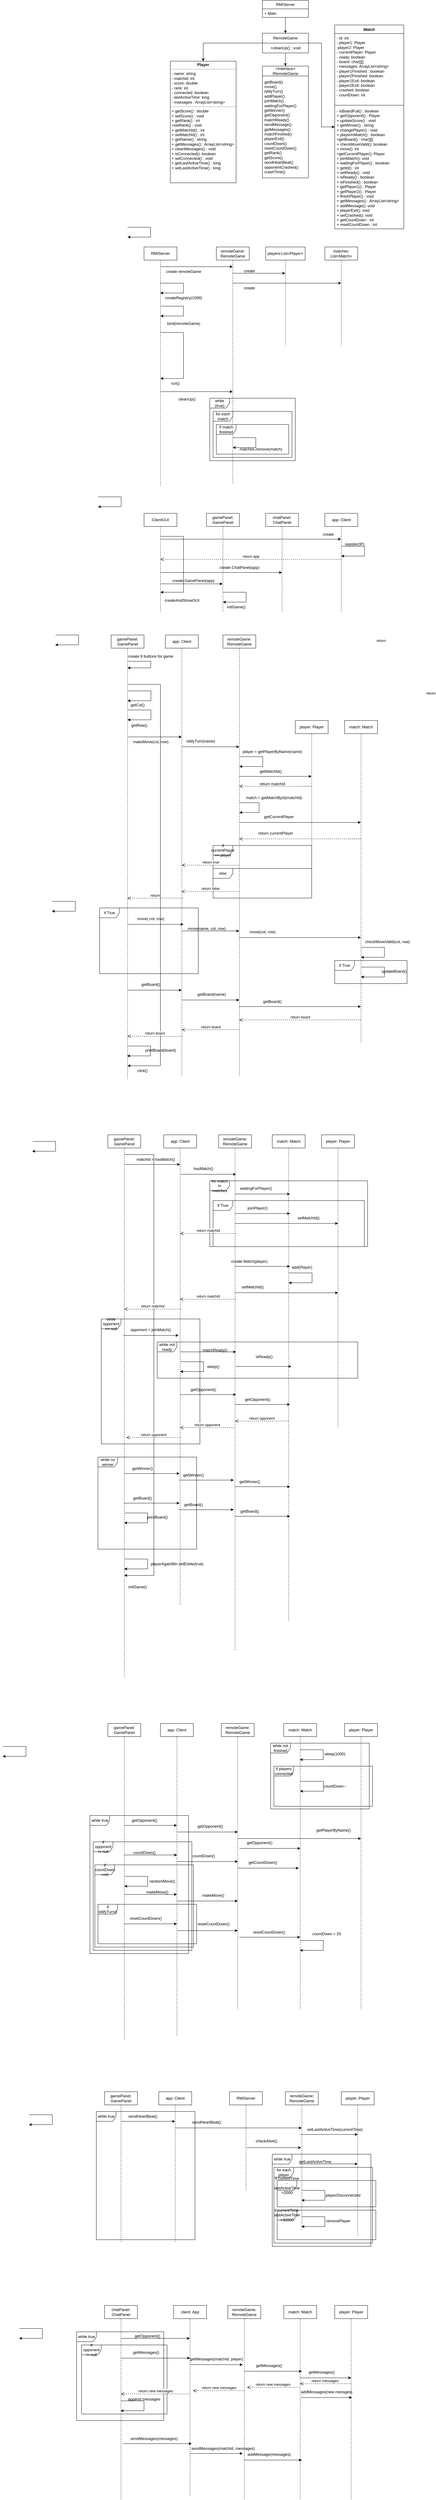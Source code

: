 <mxfile version="21.6.8" type="device">
  <diagram name="Page-1" id="zdZcvKzWXOOCSosVi4iH">
    <mxGraphModel dx="1831" dy="765" grid="1" gridSize="10" guides="1" tooltips="1" connect="1" arrows="1" fold="1" page="1" pageScale="1" pageWidth="827" pageHeight="1169" math="0" shadow="0">
      <root>
        <mxCell id="0" />
        <mxCell id="1" parent="0" />
        <mxCell id="n1QaaW1l-pqzi1VbxNZ2-23" style="edgeStyle=orthogonalEdgeStyle;rounded=0;orthogonalLoop=1;jettySize=auto;html=1;" edge="1" parent="1" source="n1QaaW1l-pqzi1VbxNZ2-9" target="n1QaaW1l-pqzi1VbxNZ2-13">
          <mxGeometry relative="1" as="geometry" />
        </mxCell>
        <mxCell id="n1QaaW1l-pqzi1VbxNZ2-32" style="edgeStyle=orthogonalEdgeStyle;rounded=0;orthogonalLoop=1;jettySize=auto;html=1;" edge="1" parent="1" source="n1QaaW1l-pqzi1VbxNZ2-9" target="n1QaaW1l-pqzi1VbxNZ2-17">
          <mxGeometry relative="1" as="geometry" />
        </mxCell>
        <mxCell id="n1QaaW1l-pqzi1VbxNZ2-33" style="edgeStyle=orthogonalEdgeStyle;rounded=0;orthogonalLoop=1;jettySize=auto;html=1;" edge="1" parent="1" source="n1QaaW1l-pqzi1VbxNZ2-9" target="n1QaaW1l-pqzi1VbxNZ2-18">
          <mxGeometry relative="1" as="geometry" />
        </mxCell>
        <mxCell id="n1QaaW1l-pqzi1VbxNZ2-9" value="RemoteGame" style="swimlane;fontStyle=0;childLayout=stackLayout;horizontal=1;startSize=30;horizontalStack=0;resizeParent=1;resizeParentMax=0;resizeLast=0;collapsible=1;marginBottom=0;whiteSpace=wrap;html=1;" vertex="1" parent="1">
          <mxGeometry x="460" y="230" width="140" height="60" as="geometry" />
        </mxCell>
        <mxCell id="n1QaaW1l-pqzi1VbxNZ2-29" value="+cleanUp() : void" style="text;html=1;align=center;verticalAlign=middle;resizable=0;points=[];autosize=1;strokeColor=none;fillColor=none;" vertex="1" parent="n1QaaW1l-pqzi1VbxNZ2-9">
          <mxGeometry y="30" width="140" height="30" as="geometry" />
        </mxCell>
        <mxCell id="n1QaaW1l-pqzi1VbxNZ2-13" value="&amp;lt;Interface&amp;gt; IRemoteGame" style="swimlane;fontStyle=0;childLayout=stackLayout;horizontal=1;startSize=30;horizontalStack=0;resizeParent=1;resizeParentMax=0;resizeLast=0;collapsible=1;marginBottom=0;whiteSpace=wrap;html=1;" vertex="1" parent="1">
          <mxGeometry x="460" y="330" width="140" height="340" as="geometry" />
        </mxCell>
        <mxCell id="n1QaaW1l-pqzi1VbxNZ2-14" value="getBoard()&lt;br&gt;move()&lt;br&gt;isMyTurn()&lt;br&gt;addPlayer()&lt;br&gt;joinMatch()&lt;br&gt;waitingForPlayer()&lt;br&gt;getWinner()&lt;br&gt;getOpponent()&lt;br&gt;matchReady()&lt;br&gt;sendMessage()&lt;br&gt;getMessages()&lt;br&gt;matchFinshed()&lt;br&gt;playerExit()&lt;br&gt;countDown()&lt;br&gt;resetCountDown()&lt;br&gt;getRank()&lt;br&gt;getScore()&lt;br&gt;sendHeartBeat()&lt;br&gt;opponentCrashed()&lt;br&gt;crashTime()" style="text;strokeColor=none;fillColor=none;align=left;verticalAlign=middle;spacingLeft=4;spacingRight=4;overflow=hidden;points=[[0,0.5],[1,0.5]];portConstraint=eastwest;rotatable=0;whiteSpace=wrap;html=1;" vertex="1" parent="n1QaaW1l-pqzi1VbxNZ2-13">
          <mxGeometry y="30" width="140" height="310" as="geometry" />
        </mxCell>
        <mxCell id="n1QaaW1l-pqzi1VbxNZ2-17" value="&lt;p style=&quot;margin:0px;margin-top:4px;text-align:center;&quot;&gt;&lt;b&gt;Player&lt;/b&gt;&lt;/p&gt;&lt;hr size=&quot;1&quot;&gt;&lt;p style=&quot;margin:0px;margin-left:4px;&quot;&gt;- name: string&lt;/p&gt;&lt;p style=&quot;margin:0px;margin-left:4px;&quot;&gt;- matchId: int&lt;/p&gt;&lt;p style=&quot;margin:0px;margin-left:4px;&quot;&gt;- score: double&lt;/p&gt;&lt;p style=&quot;margin:0px;margin-left:4px;&quot;&gt;- rank: int&lt;/p&gt;&lt;p style=&quot;margin:0px;margin-left:4px;&quot;&gt;- connected: boolean&lt;/p&gt;&lt;p style=&quot;margin:0px;margin-left:4px;&quot;&gt;- lastActiveTime: long&lt;/p&gt;&lt;p style=&quot;margin:0px;margin-left:4px;&quot;&gt;- massages : ArrayList&amp;lt;string&amp;gt;&lt;/p&gt;&lt;hr size=&quot;1&quot;&gt;&lt;p style=&quot;margin:0px;margin-left:4px;&quot;&gt;+ getScore() : double&lt;/p&gt;&lt;p style=&quot;margin:0px;margin-left:4px;&quot;&gt;+ setScore() : void&lt;/p&gt;&lt;p style=&quot;margin:0px;margin-left:4px;&quot;&gt;+ getRank() : int&lt;/p&gt;&lt;p style=&quot;margin:0px;margin-left:4px;&quot;&gt;+setRank() : void&lt;/p&gt;&lt;p style=&quot;margin:0px;margin-left:4px;&quot;&gt;+ getMatchId() : int&lt;/p&gt;&lt;p style=&quot;margin:0px;margin-left:4px;&quot;&gt;+ setMatchId() : int&lt;/p&gt;&lt;p style=&quot;margin:0px;margin-left:4px;&quot;&gt;+ getName() : string&lt;/p&gt;&lt;p style=&quot;margin:0px;margin-left:4px;&quot;&gt;+ getMessages() : ArrayList&amp;lt;string&amp;gt;&lt;/p&gt;&lt;p style=&quot;margin:0px;margin-left:4px;&quot;&gt;+ cleanMessages() : void&lt;/p&gt;&lt;p style=&quot;margin:0px;margin-left:4px;&quot;&gt;+ isConnected(): boolean&lt;/p&gt;&lt;p style=&quot;margin:0px;margin-left:4px;&quot;&gt;+ setConnected() : void&lt;/p&gt;&lt;p style=&quot;margin:0px;margin-left:4px;&quot;&gt;+ getLastActiveTime() : long&lt;/p&gt;&lt;p style=&quot;margin:0px;margin-left:4px;&quot;&gt;+ setLastActiveTime() : long&lt;/p&gt;" style="verticalAlign=top;align=left;overflow=fill;fontSize=12;fontFamily=Helvetica;html=1;whiteSpace=wrap;" vertex="1" parent="1">
          <mxGeometry x="180" y="315" width="200" height="370" as="geometry" />
        </mxCell>
        <mxCell id="n1QaaW1l-pqzi1VbxNZ2-18" value="Match" style="swimlane;fontStyle=1;align=center;verticalAlign=top;childLayout=stackLayout;horizontal=1;startSize=26;horizontalStack=0;resizeParent=1;resizeParentMax=0;resizeLast=0;collapsible=1;marginBottom=0;whiteSpace=wrap;html=1;" vertex="1" parent="1">
          <mxGeometry x="680" y="205" width="210" height="620" as="geometry" />
        </mxCell>
        <mxCell id="n1QaaW1l-pqzi1VbxNZ2-19" value="- id: int&lt;br&gt;- player1: Player&lt;br&gt;-player2: Player&lt;br&gt;- currentPlayer: Player&lt;br&gt;- ready: boolean&lt;br&gt;- board: char[][]&lt;br&gt;- messages: ArrayList&amp;lt;string&amp;gt;&lt;br&gt;- player1Finished : boolean&lt;br&gt;- player2Finished: boolean&lt;br&gt;- player1Exit: boolean&lt;br&gt;- player2Exit: boolean&lt;br&gt;- crashed: boolean&lt;br&gt;- countDown: int" style="text;strokeColor=none;fillColor=none;align=left;verticalAlign=top;spacingLeft=4;spacingRight=4;overflow=hidden;rotatable=0;points=[[0,0.5],[1,0.5]];portConstraint=eastwest;whiteSpace=wrap;html=1;" vertex="1" parent="n1QaaW1l-pqzi1VbxNZ2-18">
          <mxGeometry y="26" width="210" height="214" as="geometry" />
        </mxCell>
        <mxCell id="n1QaaW1l-pqzi1VbxNZ2-20" value="" style="line;strokeWidth=1;fillColor=none;align=left;verticalAlign=middle;spacingTop=-1;spacingLeft=3;spacingRight=3;rotatable=0;labelPosition=right;points=[];portConstraint=eastwest;strokeColor=inherit;" vertex="1" parent="n1QaaW1l-pqzi1VbxNZ2-18">
          <mxGeometry y="240" width="210" height="8" as="geometry" />
        </mxCell>
        <mxCell id="n1QaaW1l-pqzi1VbxNZ2-21" value="- isBoardFull() : boolean&lt;br&gt;+ getOpponent() : Player&lt;br&gt;+ updateScore() : void&lt;br&gt;+ getWinner() : string&lt;br&gt;+ changePlayer() : void&lt;br&gt;+ playerInMatch() : boolean&lt;br&gt;+getBoard() : char[][]&lt;br&gt;+ checkMoveValid(): boolean&lt;br&gt;+ move(): int&lt;br&gt;+getCurrentPlayer(): Player&lt;br&gt;+ joinMatch(): void&lt;br&gt;+ waitingForPlayer() : boolean&lt;br&gt;+ getId() : int&lt;br&gt;+ setReady() : void&lt;br&gt;+ isReady() : boolean&lt;br&gt;+ isFinished() : boolean&lt;br&gt;+ getPlayer1() : Player&lt;br&gt;+ getPlayer2() : Player&lt;br&gt;+ finishPlayer() : void&lt;br&gt;+ getMessages() : ArrayList&amp;lt;string&amp;gt;&lt;br&gt;+ addMessage(): void&lt;br&gt;+ playerExit(): void&lt;br&gt;+ setCrashed(): void&lt;br&gt;+ getCountDown : int&lt;br&gt;+ resetCountDown : int" style="text;strokeColor=none;fillColor=none;align=left;verticalAlign=top;spacingLeft=4;spacingRight=4;overflow=hidden;rotatable=0;points=[[0,0.5],[1,0.5]];portConstraint=eastwest;whiteSpace=wrap;html=1;" vertex="1" parent="n1QaaW1l-pqzi1VbxNZ2-18">
          <mxGeometry y="248" width="210" height="372" as="geometry" />
        </mxCell>
        <mxCell id="n1QaaW1l-pqzi1VbxNZ2-28" style="edgeStyle=orthogonalEdgeStyle;rounded=0;orthogonalLoop=1;jettySize=auto;html=1;" edge="1" parent="1" source="n1QaaW1l-pqzi1VbxNZ2-24" target="n1QaaW1l-pqzi1VbxNZ2-9">
          <mxGeometry relative="1" as="geometry" />
        </mxCell>
        <mxCell id="n1QaaW1l-pqzi1VbxNZ2-24" value="RMIServer" style="swimlane;fontStyle=0;childLayout=stackLayout;horizontal=1;startSize=26;fillColor=none;horizontalStack=0;resizeParent=1;resizeParentMax=0;resizeLast=0;collapsible=1;marginBottom=0;whiteSpace=wrap;html=1;" vertex="1" parent="1">
          <mxGeometry x="460" y="130" width="140" height="52" as="geometry" />
        </mxCell>
        <mxCell id="n1QaaW1l-pqzi1VbxNZ2-27" value="+ Main" style="text;strokeColor=none;fillColor=none;align=left;verticalAlign=top;spacingLeft=4;spacingRight=4;overflow=hidden;rotatable=0;points=[[0,0.5],[1,0.5]];portConstraint=eastwest;whiteSpace=wrap;html=1;" vertex="1" parent="n1QaaW1l-pqzi1VbxNZ2-24">
          <mxGeometry y="26" width="140" height="26" as="geometry" />
        </mxCell>
        <mxCell id="n1QaaW1l-pqzi1VbxNZ2-34" value="RMIServer" style="shape=umlLifeline;perimeter=lifelinePerimeter;whiteSpace=wrap;html=1;container=1;dropTarget=0;collapsible=0;recursiveResize=0;outlineConnect=0;portConstraint=eastwest;newEdgeStyle={&quot;edgeStyle&quot;:&quot;elbowEdgeStyle&quot;,&quot;elbow&quot;:&quot;vertical&quot;,&quot;curved&quot;:0,&quot;rounded&quot;:0};" vertex="1" parent="1">
          <mxGeometry x="100" y="880" width="100" height="730" as="geometry" />
        </mxCell>
        <mxCell id="n1QaaW1l-pqzi1VbxNZ2-37" value="" style="endArrow=classic;html=1;rounded=0;" edge="1" parent="1">
          <mxGeometry width="50" height="50" relative="1" as="geometry">
            <mxPoint x="149.5" y="990" as="sourcePoint" />
            <mxPoint x="149.5" y="1020" as="targetPoint" />
            <Array as="points">
              <mxPoint x="220" y="990" />
              <mxPoint x="220" y="1020" />
              <mxPoint x="180" y="1020" />
            </Array>
          </mxGeometry>
        </mxCell>
        <mxCell id="n1QaaW1l-pqzi1VbxNZ2-38" value="" style="endArrow=classic;html=1;rounded=0;" edge="1" parent="1" target="n1QaaW1l-pqzi1VbxNZ2-48">
          <mxGeometry width="50" height="50" relative="1" as="geometry">
            <mxPoint x="150" y="940" as="sourcePoint" />
            <mxPoint x="150" y="970" as="targetPoint" />
            <Array as="points">
              <mxPoint x="220" y="940" />
              <mxPoint x="250" y="940" />
            </Array>
          </mxGeometry>
        </mxCell>
        <mxCell id="n1QaaW1l-pqzi1VbxNZ2-39" value="" style="endArrow=classic;html=1;rounded=0;" edge="1" parent="1">
          <mxGeometry width="50" height="50" relative="1" as="geometry">
            <mxPoint x="150" y="1060" as="sourcePoint" />
            <mxPoint x="150" y="1090" as="targetPoint" />
            <Array as="points">
              <mxPoint x="220" y="1060" />
              <mxPoint x="220" y="1090" />
              <mxPoint x="180" y="1090" />
            </Array>
          </mxGeometry>
        </mxCell>
        <mxCell id="n1QaaW1l-pqzi1VbxNZ2-40" value="createRegistry(1099)" style="text;html=1;align=center;verticalAlign=middle;resizable=0;points=[];autosize=1;strokeColor=none;fillColor=none;" vertex="1" parent="1">
          <mxGeometry x="150" y="1020" width="140" height="30" as="geometry" />
        </mxCell>
        <mxCell id="n1QaaW1l-pqzi1VbxNZ2-41" value="bind(remoteGame)" style="text;html=1;align=center;verticalAlign=middle;resizable=0;points=[];autosize=1;strokeColor=none;fillColor=none;" vertex="1" parent="1">
          <mxGeometry x="160" y="1098" width="120" height="30" as="geometry" />
        </mxCell>
        <mxCell id="n1QaaW1l-pqzi1VbxNZ2-42" value="" style="endArrow=classic;html=1;rounded=0;" edge="1" parent="1">
          <mxGeometry width="50" height="50" relative="1" as="geometry">
            <mxPoint x="50" y="820" as="sourcePoint" />
            <mxPoint x="50" y="850" as="targetPoint" />
            <Array as="points">
              <mxPoint x="120" y="820" />
              <mxPoint x="120" y="850" />
              <mxPoint x="80" y="850" />
            </Array>
          </mxGeometry>
        </mxCell>
        <mxCell id="n1QaaW1l-pqzi1VbxNZ2-43" value="create remoteGame" style="text;html=1;align=center;verticalAlign=middle;resizable=0;points=[];autosize=1;strokeColor=none;fillColor=none;" vertex="1" parent="1">
          <mxGeometry x="155" y="940" width="130" height="30" as="geometry" />
        </mxCell>
        <mxCell id="n1QaaW1l-pqzi1VbxNZ2-44" value="" style="endArrow=classic;html=1;rounded=0;" edge="1" parent="1" source="n1QaaW1l-pqzi1VbxNZ2-34" target="n1QaaW1l-pqzi1VbxNZ2-34">
          <mxGeometry width="50" height="50" relative="1" as="geometry">
            <mxPoint x="150" y="1169" as="sourcePoint" />
            <mxPoint x="180" y="1190" as="targetPoint" />
            <Array as="points">
              <mxPoint x="220" y="1140" />
              <mxPoint x="220" y="1280" />
            </Array>
          </mxGeometry>
        </mxCell>
        <mxCell id="n1QaaW1l-pqzi1VbxNZ2-46" value="run()" style="text;html=1;align=center;verticalAlign=middle;resizable=0;points=[];autosize=1;strokeColor=none;fillColor=none;" vertex="1" parent="1">
          <mxGeometry x="170" y="1280" width="50" height="30" as="geometry" />
        </mxCell>
        <mxCell id="n1QaaW1l-pqzi1VbxNZ2-48" value="remoteGame: RemoteGame" style="shape=umlLifeline;perimeter=lifelinePerimeter;whiteSpace=wrap;html=1;container=1;dropTarget=0;collapsible=0;recursiveResize=0;outlineConnect=0;portConstraint=eastwest;newEdgeStyle={&quot;edgeStyle&quot;:&quot;elbowEdgeStyle&quot;,&quot;elbow&quot;:&quot;vertical&quot;,&quot;curved&quot;:0,&quot;rounded&quot;:0};" vertex="1" parent="1">
          <mxGeometry x="320" y="880" width="100" height="720" as="geometry" />
        </mxCell>
        <mxCell id="n1QaaW1l-pqzi1VbxNZ2-49" value="" style="endArrow=classic;html=1;rounded=0;" edge="1" parent="1" target="n1QaaW1l-pqzi1VbxNZ2-48">
          <mxGeometry width="50" height="50" relative="1" as="geometry">
            <mxPoint x="150" y="1320" as="sourcePoint" />
            <mxPoint x="150" y="1350" as="targetPoint" />
            <Array as="points">
              <mxPoint x="220" y="1320" />
              <mxPoint x="270" y="1320" />
            </Array>
          </mxGeometry>
        </mxCell>
        <mxCell id="n1QaaW1l-pqzi1VbxNZ2-50" value="cleanUp()" style="text;html=1;align=center;verticalAlign=middle;resizable=0;points=[];autosize=1;strokeColor=none;fillColor=none;" vertex="1" parent="1">
          <mxGeometry x="190" y="1328" width="80" height="30" as="geometry" />
        </mxCell>
        <mxCell id="n1QaaW1l-pqzi1VbxNZ2-51" value="while (true)" style="shape=umlFrame;whiteSpace=wrap;html=1;pointerEvents=0;" vertex="1" parent="1">
          <mxGeometry x="300" y="1340" width="260" height="190" as="geometry" />
        </mxCell>
        <mxCell id="n1QaaW1l-pqzi1VbxNZ2-52" value="for each match" style="shape=umlFrame;whiteSpace=wrap;html=1;pointerEvents=0;" vertex="1" parent="1">
          <mxGeometry x="310" y="1380" width="240" height="140" as="geometry" />
        </mxCell>
        <mxCell id="n1QaaW1l-pqzi1VbxNZ2-53" value="if match finished" style="shape=umlFrame;whiteSpace=wrap;html=1;pointerEvents=0;" vertex="1" parent="1">
          <mxGeometry x="320" y="1420" width="220" height="90" as="geometry" />
        </mxCell>
        <mxCell id="n1QaaW1l-pqzi1VbxNZ2-54" value="" style="endArrow=classic;html=1;rounded=0;" edge="1" parent="1">
          <mxGeometry width="50" height="50" relative="1" as="geometry">
            <mxPoint x="370" y="1460" as="sourcePoint" />
            <mxPoint x="370" y="1490" as="targetPoint" />
            <Array as="points">
              <mxPoint x="440" y="1460" />
              <mxPoint x="440" y="1490" />
              <mxPoint x="400" y="1490" />
            </Array>
          </mxGeometry>
        </mxCell>
        <mxCell id="n1QaaW1l-pqzi1VbxNZ2-55" value="matches.remove(match)" style="text;html=1;align=center;verticalAlign=middle;resizable=0;points=[];autosize=1;strokeColor=none;fillColor=none;" vertex="1" parent="1">
          <mxGeometry x="380" y="1480" width="150" height="30" as="geometry" />
        </mxCell>
        <mxCell id="n1QaaW1l-pqzi1VbxNZ2-56" value="players:List&amp;lt;Player&amp;gt;" style="shape=umlLifeline;perimeter=lifelinePerimeter;whiteSpace=wrap;html=1;container=1;dropTarget=0;collapsible=0;recursiveResize=0;outlineConnect=0;portConstraint=eastwest;newEdgeStyle={&quot;edgeStyle&quot;:&quot;elbowEdgeStyle&quot;,&quot;elbow&quot;:&quot;vertical&quot;,&quot;curved&quot;:0,&quot;rounded&quot;:0};" vertex="1" parent="1">
          <mxGeometry x="470" y="880" width="120" height="300" as="geometry" />
        </mxCell>
        <mxCell id="n1QaaW1l-pqzi1VbxNZ2-57" value="matches: List&amp;lt;Match&amp;gt;" style="shape=umlLifeline;perimeter=lifelinePerimeter;whiteSpace=wrap;html=1;container=1;dropTarget=0;collapsible=0;recursiveResize=0;outlineConnect=0;portConstraint=eastwest;newEdgeStyle={&quot;edgeStyle&quot;:&quot;elbowEdgeStyle&quot;,&quot;elbow&quot;:&quot;vertical&quot;,&quot;curved&quot;:0,&quot;rounded&quot;:0};" vertex="1" parent="1">
          <mxGeometry x="650" y="880" width="100" height="300" as="geometry" />
        </mxCell>
        <mxCell id="n1QaaW1l-pqzi1VbxNZ2-58" value="" style="endArrow=classic;html=1;rounded=0;" edge="1" parent="1" target="n1QaaW1l-pqzi1VbxNZ2-56">
          <mxGeometry width="50" height="50" relative="1" as="geometry">
            <mxPoint x="370" y="960" as="sourcePoint" />
            <mxPoint x="370" y="990" as="targetPoint" />
            <Array as="points">
              <mxPoint x="440" y="960" />
              <mxPoint x="460" y="960" />
            </Array>
          </mxGeometry>
        </mxCell>
        <mxCell id="n1QaaW1l-pqzi1VbxNZ2-59" value="create" style="text;html=1;align=center;verticalAlign=middle;resizable=0;points=[];autosize=1;strokeColor=none;fillColor=none;" vertex="1" parent="1">
          <mxGeometry x="390" y="938" width="60" height="30" as="geometry" />
        </mxCell>
        <mxCell id="n1QaaW1l-pqzi1VbxNZ2-60" value="" style="endArrow=classic;html=1;rounded=0;" edge="1" parent="1" target="n1QaaW1l-pqzi1VbxNZ2-57">
          <mxGeometry width="50" height="50" relative="1" as="geometry">
            <mxPoint x="370" y="990" as="sourcePoint" />
            <mxPoint x="370" y="1020" as="targetPoint" />
            <Array as="points">
              <mxPoint x="440" y="990" />
              <mxPoint x="480" y="990" />
            </Array>
          </mxGeometry>
        </mxCell>
        <mxCell id="n1QaaW1l-pqzi1VbxNZ2-61" value="create" style="text;html=1;align=center;verticalAlign=middle;resizable=0;points=[];autosize=1;strokeColor=none;fillColor=none;" vertex="1" parent="1">
          <mxGeometry x="390" y="990" width="60" height="30" as="geometry" />
        </mxCell>
        <mxCell id="n1QaaW1l-pqzi1VbxNZ2-62" value="" style="endArrow=classic;html=1;rounded=0;" edge="1" parent="1">
          <mxGeometry width="50" height="50" relative="1" as="geometry">
            <mxPoint x="-39.5" y="1640" as="sourcePoint" />
            <mxPoint x="-40" y="1670" as="targetPoint" />
            <Array as="points">
              <mxPoint x="30.5" y="1640" />
              <mxPoint x="30.5" y="1670" />
              <mxPoint x="-9.5" y="1670" />
            </Array>
          </mxGeometry>
        </mxCell>
        <mxCell id="n1QaaW1l-pqzi1VbxNZ2-63" value="ClientGUI" style="shape=umlLifeline;perimeter=lifelinePerimeter;whiteSpace=wrap;html=1;container=1;dropTarget=0;collapsible=0;recursiveResize=0;outlineConnect=0;portConstraint=eastwest;newEdgeStyle={&quot;edgeStyle&quot;:&quot;elbowEdgeStyle&quot;,&quot;elbow&quot;:&quot;vertical&quot;,&quot;curved&quot;:0,&quot;rounded&quot;:0};" vertex="1" parent="1">
          <mxGeometry x="100" y="1690" width="100" height="300" as="geometry" />
        </mxCell>
        <mxCell id="n1QaaW1l-pqzi1VbxNZ2-64" value="" style="endArrow=classic;html=1;rounded=0;" edge="1" parent="1" target="n1QaaW1l-pqzi1VbxNZ2-63">
          <mxGeometry width="50" height="50" relative="1" as="geometry">
            <mxPoint x="150" y="1760" as="sourcePoint" />
            <mxPoint x="149.5" y="1790" as="targetPoint" />
            <Array as="points">
              <mxPoint x="220" y="1760" />
              <mxPoint x="220" y="1780" />
              <mxPoint x="220" y="1930" />
              <mxPoint x="180" y="1930" />
            </Array>
          </mxGeometry>
        </mxCell>
        <mxCell id="n1QaaW1l-pqzi1VbxNZ2-65" value="createAndShowGUI" style="text;html=1;align=center;verticalAlign=middle;resizable=0;points=[];autosize=1;strokeColor=none;fillColor=none;" vertex="1" parent="1">
          <mxGeometry x="150" y="1940" width="130" height="30" as="geometry" />
        </mxCell>
        <mxCell id="n1QaaW1l-pqzi1VbxNZ2-66" value="gamePanel: GamePanel" style="shape=umlLifeline;perimeter=lifelinePerimeter;whiteSpace=wrap;html=1;container=1;dropTarget=0;collapsible=0;recursiveResize=0;outlineConnect=0;portConstraint=eastwest;newEdgeStyle={&quot;edgeStyle&quot;:&quot;elbowEdgeStyle&quot;,&quot;elbow&quot;:&quot;vertical&quot;,&quot;curved&quot;:0,&quot;rounded&quot;:0};" vertex="1" parent="1">
          <mxGeometry x="290" y="1690" width="100" height="300" as="geometry" />
        </mxCell>
        <mxCell id="n1QaaW1l-pqzi1VbxNZ2-67" value="chatPanel: ChatPanel" style="shape=umlLifeline;perimeter=lifelinePerimeter;whiteSpace=wrap;html=1;container=1;dropTarget=0;collapsible=0;recursiveResize=0;outlineConnect=0;portConstraint=eastwest;newEdgeStyle={&quot;edgeStyle&quot;:&quot;elbowEdgeStyle&quot;,&quot;elbow&quot;:&quot;vertical&quot;,&quot;curved&quot;:0,&quot;rounded&quot;:0};" vertex="1" parent="1">
          <mxGeometry x="470" y="1690" width="100" height="300" as="geometry" />
        </mxCell>
        <mxCell id="n1QaaW1l-pqzi1VbxNZ2-68" value="app: Client" style="shape=umlLifeline;perimeter=lifelinePerimeter;whiteSpace=wrap;html=1;container=1;dropTarget=0;collapsible=0;recursiveResize=0;outlineConnect=0;portConstraint=eastwest;newEdgeStyle={&quot;edgeStyle&quot;:&quot;elbowEdgeStyle&quot;,&quot;elbow&quot;:&quot;vertical&quot;,&quot;curved&quot;:0,&quot;rounded&quot;:0};" vertex="1" parent="1">
          <mxGeometry x="650" y="1690" width="100" height="300" as="geometry" />
        </mxCell>
        <mxCell id="n1QaaW1l-pqzi1VbxNZ2-69" value="" style="endArrow=classic;html=1;rounded=0;" edge="1" parent="1">
          <mxGeometry width="50" height="50" relative="1" as="geometry">
            <mxPoint x="150" y="1904.5" as="sourcePoint" />
            <mxPoint x="339" y="1904.5" as="targetPoint" />
            <Array as="points">
              <mxPoint x="220" y="1904.5" />
              <mxPoint x="269.5" y="1904.5" />
            </Array>
          </mxGeometry>
        </mxCell>
        <mxCell id="n1QaaW1l-pqzi1VbxNZ2-70" value="" style="endArrow=classic;html=1;rounded=0;" edge="1" parent="1">
          <mxGeometry width="50" height="50" relative="1" as="geometry">
            <mxPoint x="150" y="1870" as="sourcePoint" />
            <mxPoint x="519.5" y="1870" as="targetPoint" />
            <Array as="points">
              <mxPoint x="220" y="1870" />
              <mxPoint x="250" y="1870" />
            </Array>
          </mxGeometry>
        </mxCell>
        <mxCell id="n1QaaW1l-pqzi1VbxNZ2-71" value="" style="endArrow=classic;html=1;rounded=0;" edge="1" parent="1">
          <mxGeometry width="50" height="50" relative="1" as="geometry">
            <mxPoint x="150" y="1768.5" as="sourcePoint" />
            <mxPoint x="699" y="1768.5" as="targetPoint" />
            <Array as="points">
              <mxPoint x="220" y="1768.5" />
              <mxPoint x="259.5" y="1768.5" />
            </Array>
          </mxGeometry>
        </mxCell>
        <mxCell id="n1QaaW1l-pqzi1VbxNZ2-72" value="create ChatPanel(app)" style="text;html=1;align=center;verticalAlign=middle;resizable=0;points=[];autosize=1;strokeColor=none;fillColor=none;" vertex="1" parent="1">
          <mxGeometry x="320" y="1840" width="140" height="30" as="geometry" />
        </mxCell>
        <mxCell id="n1QaaW1l-pqzi1VbxNZ2-73" value="create GamePanel(app)" style="text;html=1;align=center;verticalAlign=middle;resizable=0;points=[];autosize=1;strokeColor=none;fillColor=none;" vertex="1" parent="1">
          <mxGeometry x="175" y="1880" width="150" height="30" as="geometry" />
        </mxCell>
        <mxCell id="n1QaaW1l-pqzi1VbxNZ2-74" value="create" style="text;html=1;align=center;verticalAlign=middle;resizable=0;points=[];autosize=1;strokeColor=none;fillColor=none;" vertex="1" parent="1">
          <mxGeometry x="630" y="1739" width="60" height="30" as="geometry" />
        </mxCell>
        <mxCell id="n1QaaW1l-pqzi1VbxNZ2-75" value="" style="endArrow=classic;html=1;rounded=0;" edge="1" parent="1">
          <mxGeometry width="50" height="50" relative="1" as="geometry">
            <mxPoint x="700.5" y="1790" as="sourcePoint" />
            <mxPoint x="700" y="1820" as="targetPoint" />
            <Array as="points">
              <mxPoint x="770.5" y="1790" />
              <mxPoint x="770.5" y="1820" />
              <mxPoint x="730.5" y="1820" />
            </Array>
          </mxGeometry>
        </mxCell>
        <mxCell id="n1QaaW1l-pqzi1VbxNZ2-76" value="register(IP)" style="text;html=1;align=center;verticalAlign=middle;resizable=0;points=[];autosize=1;strokeColor=none;fillColor=none;" vertex="1" parent="1">
          <mxGeometry x="700" y="1769" width="80" height="30" as="geometry" />
        </mxCell>
        <mxCell id="n1QaaW1l-pqzi1VbxNZ2-77" value="return app" style="html=1;verticalAlign=bottom;endArrow=open;dashed=1;endSize=8;edgeStyle=elbowEdgeStyle;elbow=vertical;curved=0;rounded=0;" edge="1" parent="1">
          <mxGeometry relative="1" as="geometry">
            <mxPoint x="700" y="1830" as="sourcePoint" />
            <mxPoint x="150" y="1830" as="targetPoint" />
          </mxGeometry>
        </mxCell>
        <mxCell id="n1QaaW1l-pqzi1VbxNZ2-79" value="" style="endArrow=classic;html=1;rounded=0;" edge="1" parent="1">
          <mxGeometry width="50" height="50" relative="1" as="geometry">
            <mxPoint x="-168.95" y="2060" as="sourcePoint" />
            <mxPoint x="-170.003" y="2090" as="targetPoint" />
            <Array as="points">
              <mxPoint x="-98.95" y="2060" />
              <mxPoint x="-98.95" y="2090" />
              <mxPoint x="-138.95" y="2090" />
            </Array>
          </mxGeometry>
        </mxCell>
        <mxCell id="n1QaaW1l-pqzi1VbxNZ2-80" value="gamePanel: GamePanel" style="shape=umlLifeline;perimeter=lifelinePerimeter;whiteSpace=wrap;html=1;container=1;dropTarget=0;collapsible=0;recursiveResize=0;outlineConnect=0;portConstraint=eastwest;newEdgeStyle={&quot;edgeStyle&quot;:&quot;elbowEdgeStyle&quot;,&quot;elbow&quot;:&quot;vertical&quot;,&quot;curved&quot;:0,&quot;rounded&quot;:0};" vertex="1" parent="1">
          <mxGeometry y="2060" width="100" height="1350" as="geometry" />
        </mxCell>
        <mxCell id="n1QaaW1l-pqzi1VbxNZ2-81" value="app: Client" style="shape=umlLifeline;perimeter=lifelinePerimeter;whiteSpace=wrap;html=1;container=1;dropTarget=0;collapsible=0;recursiveResize=0;outlineConnect=0;portConstraint=eastwest;newEdgeStyle={&quot;edgeStyle&quot;:&quot;elbowEdgeStyle&quot;,&quot;elbow&quot;:&quot;vertical&quot;,&quot;curved&quot;:0,&quot;rounded&quot;:0};" vertex="1" parent="1">
          <mxGeometry x="165" y="2060" width="100" height="1340" as="geometry" />
        </mxCell>
        <mxCell id="n1QaaW1l-pqzi1VbxNZ2-82" value="remoteGame: RemoteGame" style="shape=umlLifeline;perimeter=lifelinePerimeter;whiteSpace=wrap;html=1;container=1;dropTarget=0;collapsible=0;recursiveResize=0;outlineConnect=0;portConstraint=eastwest;newEdgeStyle={&quot;edgeStyle&quot;:&quot;elbowEdgeStyle&quot;,&quot;elbow&quot;:&quot;vertical&quot;,&quot;curved&quot;:0,&quot;rounded&quot;:0};" vertex="1" parent="1">
          <mxGeometry x="340" y="2060" width="100" height="1340" as="geometry" />
        </mxCell>
        <mxCell id="n1QaaW1l-pqzi1VbxNZ2-83" value="" style="endArrow=classic;html=1;rounded=0;" edge="1" parent="1" target="n1QaaW1l-pqzi1VbxNZ2-80">
          <mxGeometry width="50" height="50" relative="1" as="geometry">
            <mxPoint x="51.05" y="2140" as="sourcePoint" />
            <mxPoint x="49.997" y="2170" as="targetPoint" />
            <Array as="points">
              <mxPoint x="121.05" y="2140" />
              <mxPoint x="120" y="2160" />
              <mxPoint x="70" y="2160" />
            </Array>
          </mxGeometry>
        </mxCell>
        <mxCell id="n1QaaW1l-pqzi1VbxNZ2-84" value="create 9 buttons for game" style="text;html=1;align=center;verticalAlign=middle;resizable=0;points=[];autosize=1;strokeColor=none;fillColor=none;" vertex="1" parent="1">
          <mxGeometry x="40" y="2110" width="160" height="30" as="geometry" />
        </mxCell>
        <mxCell id="n1QaaW1l-pqzi1VbxNZ2-85" value="" style="endArrow=classic;html=1;rounded=0;" edge="1" parent="1" target="n1QaaW1l-pqzi1VbxNZ2-80">
          <mxGeometry width="50" height="50" relative="1" as="geometry">
            <mxPoint x="51.05" y="2210" as="sourcePoint" />
            <mxPoint x="70" y="2700" as="targetPoint" />
            <Array as="points">
              <mxPoint x="150" y="2210" />
              <mxPoint x="150" y="3370" />
              <mxPoint x="60" y="3370" />
              <mxPoint x="50" y="3370" />
            </Array>
          </mxGeometry>
        </mxCell>
        <mxCell id="n1QaaW1l-pqzi1VbxNZ2-86" value="click()" style="text;html=1;align=center;verticalAlign=middle;resizable=0;points=[];autosize=1;strokeColor=none;fillColor=none;" vertex="1" parent="1">
          <mxGeometry x="70" y="3370" width="50" height="30" as="geometry" />
        </mxCell>
        <mxCell id="n1QaaW1l-pqzi1VbxNZ2-87" value="" style="endArrow=classic;html=1;rounded=0;" edge="1" parent="1">
          <mxGeometry width="50" height="50" relative="1" as="geometry">
            <mxPoint x="340.5" y="1930" as="sourcePoint" />
            <mxPoint x="340" y="1960" as="targetPoint" />
            <Array as="points">
              <mxPoint x="410.5" y="1930" />
              <mxPoint x="410.5" y="1960" />
              <mxPoint x="370.5" y="1960" />
            </Array>
          </mxGeometry>
        </mxCell>
        <mxCell id="n1QaaW1l-pqzi1VbxNZ2-88" value="initGame()" style="text;html=1;align=center;verticalAlign=middle;resizable=0;points=[];autosize=1;strokeColor=none;fillColor=none;" vertex="1" parent="1">
          <mxGeometry x="340" y="1960" width="80" height="30" as="geometry" />
        </mxCell>
        <mxCell id="n1QaaW1l-pqzi1VbxNZ2-90" value="" style="endArrow=classic;html=1;rounded=0;" edge="1" parent="1">
          <mxGeometry width="50" height="50" relative="1" as="geometry">
            <mxPoint x="51.05" y="2230" as="sourcePoint" />
            <mxPoint x="49.997" y="2260" as="targetPoint" />
            <Array as="points">
              <mxPoint x="121.05" y="2230" />
              <mxPoint x="121.05" y="2260" />
              <mxPoint x="81.05" y="2260" />
            </Array>
          </mxGeometry>
        </mxCell>
        <mxCell id="n1QaaW1l-pqzi1VbxNZ2-91" value="getCol()" style="text;html=1;align=center;verticalAlign=middle;resizable=0;points=[];autosize=1;strokeColor=none;fillColor=none;" vertex="1" parent="1">
          <mxGeometry x="45" y="2258" width="70" height="30" as="geometry" />
        </mxCell>
        <mxCell id="n1QaaW1l-pqzi1VbxNZ2-92" value="" style="endArrow=classic;html=1;rounded=0;" edge="1" parent="1">
          <mxGeometry width="50" height="50" relative="1" as="geometry">
            <mxPoint x="51.05" y="2288" as="sourcePoint" />
            <mxPoint x="49.997" y="2318" as="targetPoint" />
            <Array as="points">
              <mxPoint x="121.05" y="2288" />
              <mxPoint x="121.05" y="2318" />
              <mxPoint x="81.05" y="2318" />
            </Array>
          </mxGeometry>
        </mxCell>
        <mxCell id="n1QaaW1l-pqzi1VbxNZ2-93" value="getRow()" style="text;html=1;align=center;verticalAlign=middle;resizable=0;points=[];autosize=1;strokeColor=none;fillColor=none;" vertex="1" parent="1">
          <mxGeometry x="50" y="2320" width="70" height="30" as="geometry" />
        </mxCell>
        <mxCell id="n1QaaW1l-pqzi1VbxNZ2-94" value="" style="endArrow=classic;html=1;rounded=0;" edge="1" parent="1" target="n1QaaW1l-pqzi1VbxNZ2-81">
          <mxGeometry width="50" height="50" relative="1" as="geometry">
            <mxPoint x="50.53" y="2370" as="sourcePoint" />
            <mxPoint x="49.477" y="2400" as="targetPoint" />
            <Array as="points">
              <mxPoint x="120.53" y="2370" />
              <mxPoint x="150" y="2370" />
            </Array>
          </mxGeometry>
        </mxCell>
        <mxCell id="n1QaaW1l-pqzi1VbxNZ2-95" value="makeMove(col, row)" style="text;html=1;align=center;verticalAlign=middle;resizable=0;points=[];autosize=1;strokeColor=none;fillColor=none;" vertex="1" parent="1">
          <mxGeometry x="55" y="2370" width="130" height="30" as="geometry" />
        </mxCell>
        <mxCell id="n1QaaW1l-pqzi1VbxNZ2-96" value="" style="endArrow=classic;html=1;rounded=0;" edge="1" parent="1" target="n1QaaW1l-pqzi1VbxNZ2-82">
          <mxGeometry width="50" height="50" relative="1" as="geometry">
            <mxPoint x="215" y="2400" as="sourcePoint" />
            <mxPoint x="213.947" y="2430" as="targetPoint" />
            <Array as="points">
              <mxPoint x="285" y="2400" />
            </Array>
          </mxGeometry>
        </mxCell>
        <mxCell id="n1QaaW1l-pqzi1VbxNZ2-99" value="isMyTurn(name)" style="text;html=1;align=center;verticalAlign=middle;resizable=0;points=[];autosize=1;strokeColor=none;fillColor=none;" vertex="1" parent="1">
          <mxGeometry x="217" y="2368" width="110" height="30" as="geometry" />
        </mxCell>
        <mxCell id="n1QaaW1l-pqzi1VbxNZ2-100" value="" style="endArrow=classic;html=1;rounded=0;" edge="1" parent="1">
          <mxGeometry width="50" height="50" relative="1" as="geometry">
            <mxPoint x="391.05" y="2430" as="sourcePoint" />
            <mxPoint x="389.997" y="2460" as="targetPoint" />
            <Array as="points">
              <mxPoint x="461.05" y="2430" />
              <mxPoint x="461.05" y="2460" />
              <mxPoint x="421.05" y="2460" />
            </Array>
          </mxGeometry>
        </mxCell>
        <mxCell id="n1QaaW1l-pqzi1VbxNZ2-101" value="player = getPlayerByName(name)" style="text;html=1;align=center;verticalAlign=middle;resizable=0;points=[];autosize=1;strokeColor=none;fillColor=none;" vertex="1" parent="1">
          <mxGeometry x="390" y="2400" width="200" height="30" as="geometry" />
        </mxCell>
        <mxCell id="n1QaaW1l-pqzi1VbxNZ2-102" value="match: Match" style="shape=umlLifeline;perimeter=lifelinePerimeter;whiteSpace=wrap;html=1;container=1;dropTarget=0;collapsible=0;recursiveResize=0;outlineConnect=0;portConstraint=eastwest;newEdgeStyle={&quot;edgeStyle&quot;:&quot;elbowEdgeStyle&quot;,&quot;elbow&quot;:&quot;vertical&quot;,&quot;curved&quot;:0,&quot;rounded&quot;:0};" vertex="1" parent="1">
          <mxGeometry x="710" y="2320" width="100" height="980" as="geometry" />
        </mxCell>
        <mxCell id="n1QaaW1l-pqzi1VbxNZ2-103" value="" style="endArrow=classic;html=1;rounded=0;" edge="1" parent="1" target="n1QaaW1l-pqzi1VbxNZ2-82">
          <mxGeometry width="50" height="50" relative="1" as="geometry">
            <mxPoint x="390" y="2570" as="sourcePoint" />
            <mxPoint x="480" y="2640" as="targetPoint" />
            <Array as="points">
              <mxPoint x="450" y="2570" />
              <mxPoint x="450" y="2600" />
            </Array>
          </mxGeometry>
        </mxCell>
        <mxCell id="n1QaaW1l-pqzi1VbxNZ2-104" value="match = getMatchById(matchId)" style="text;html=1;align=center;verticalAlign=middle;resizable=0;points=[];autosize=1;strokeColor=none;fillColor=none;" vertex="1" parent="1">
          <mxGeometry x="400" y="2540" width="190" height="30" as="geometry" />
        </mxCell>
        <mxCell id="n1QaaW1l-pqzi1VbxNZ2-105" value="player: Player" style="shape=umlLifeline;perimeter=lifelinePerimeter;whiteSpace=wrap;html=1;container=1;dropTarget=0;collapsible=0;recursiveResize=0;outlineConnect=0;portConstraint=eastwest;newEdgeStyle={&quot;edgeStyle&quot;:&quot;elbowEdgeStyle&quot;,&quot;elbow&quot;:&quot;vertical&quot;,&quot;curved&quot;:0,&quot;rounded&quot;:0};" vertex="1" parent="1">
          <mxGeometry x="560" y="2320" width="100" height="500" as="geometry" />
        </mxCell>
        <mxCell id="n1QaaW1l-pqzi1VbxNZ2-106" value="" style="endArrow=classic;html=1;rounded=0;" edge="1" parent="1" target="n1QaaW1l-pqzi1VbxNZ2-105">
          <mxGeometry width="50" height="50" relative="1" as="geometry">
            <mxPoint x="390.0" y="2490" as="sourcePoint" />
            <mxPoint x="388.947" y="2520" as="targetPoint" />
            <Array as="points">
              <mxPoint x="460.0" y="2490" />
              <mxPoint x="480" y="2490" />
            </Array>
          </mxGeometry>
        </mxCell>
        <mxCell id="n1QaaW1l-pqzi1VbxNZ2-107" value="getMatchId()" style="text;html=1;align=center;verticalAlign=middle;resizable=0;points=[];autosize=1;strokeColor=none;fillColor=none;" vertex="1" parent="1">
          <mxGeometry x="440" y="2460" width="90" height="30" as="geometry" />
        </mxCell>
        <mxCell id="n1QaaW1l-pqzi1VbxNZ2-108" value="return" style="html=1;verticalAlign=bottom;endArrow=open;dashed=1;endSize=8;edgeStyle=elbowEdgeStyle;elbow=vertical;curved=0;rounded=0;" edge="1" parent="1" target="n1QaaW1l-pqzi1VbxNZ2-82">
          <mxGeometry x="-0.994" y="297" relative="1" as="geometry">
            <mxPoint x="570" y="2520" as="sourcePoint" />
            <mxPoint x="490" y="2520" as="targetPoint" />
            <Array as="points">
              <mxPoint x="610" y="2520" />
            </Array>
            <mxPoint x="250" y="-137" as="offset" />
          </mxGeometry>
        </mxCell>
        <mxCell id="n1QaaW1l-pqzi1VbxNZ2-109" value="return matchId" style="text;html=1;align=center;verticalAlign=middle;resizable=0;points=[];autosize=1;strokeColor=none;fillColor=none;" vertex="1" parent="1">
          <mxGeometry x="440" y="2498" width="100" height="30" as="geometry" />
        </mxCell>
        <mxCell id="n1QaaW1l-pqzi1VbxNZ2-110" value="" style="endArrow=classic;html=1;rounded=0;" edge="1" parent="1" target="n1QaaW1l-pqzi1VbxNZ2-102">
          <mxGeometry width="50" height="50" relative="1" as="geometry">
            <mxPoint x="390.0" y="2630" as="sourcePoint" />
            <mxPoint x="388.947" y="2660" as="targetPoint" />
            <Array as="points">
              <mxPoint x="460.0" y="2630" />
              <mxPoint x="470" y="2630" />
            </Array>
          </mxGeometry>
        </mxCell>
        <mxCell id="n1QaaW1l-pqzi1VbxNZ2-111" value="getCurrentPlayer" style="text;html=1;align=center;verticalAlign=middle;resizable=0;points=[];autosize=1;strokeColor=none;fillColor=none;" vertex="1" parent="1">
          <mxGeometry x="455" y="2598" width="110" height="30" as="geometry" />
        </mxCell>
        <mxCell id="n1QaaW1l-pqzi1VbxNZ2-112" value="return" style="html=1;verticalAlign=bottom;endArrow=open;dashed=1;endSize=8;edgeStyle=elbowEdgeStyle;elbow=vertical;curved=0;rounded=0;" edge="1" parent="1" target="n1QaaW1l-pqzi1VbxNZ2-82">
          <mxGeometry x="-0.806" y="-483" relative="1" as="geometry">
            <mxPoint x="721" y="2680" as="sourcePoint" />
            <mxPoint x="540" y="2680" as="targetPoint" />
            <Array as="points">
              <mxPoint x="761" y="2680" />
            </Array>
            <mxPoint x="211" y="49" as="offset" />
          </mxGeometry>
        </mxCell>
        <mxCell id="n1QaaW1l-pqzi1VbxNZ2-113" value="return currentPlayer" style="text;html=1;align=center;verticalAlign=middle;resizable=0;points=[];autosize=1;strokeColor=none;fillColor=none;" vertex="1" parent="1">
          <mxGeometry x="435" y="2648" width="130" height="30" as="geometry" />
        </mxCell>
        <mxCell id="n1QaaW1l-pqzi1VbxNZ2-114" value="if currentPlayer == player" style="shape=umlFrame;whiteSpace=wrap;html=1;pointerEvents=0;" vertex="1" parent="1">
          <mxGeometry x="310" y="2700" width="300" height="160" as="geometry" />
        </mxCell>
        <mxCell id="n1QaaW1l-pqzi1VbxNZ2-115" value="else" style="shape=umlFrame;whiteSpace=wrap;html=1;pointerEvents=0;" vertex="1" parent="1">
          <mxGeometry x="310" y="2770" width="300" height="90" as="geometry" />
        </mxCell>
        <mxCell id="n1QaaW1l-pqzi1VbxNZ2-116" value="return true" style="html=1;verticalAlign=bottom;endArrow=open;dashed=1;endSize=8;edgeStyle=elbowEdgeStyle;elbow=vertical;curved=0;rounded=0;" edge="1" parent="1" target="n1QaaW1l-pqzi1VbxNZ2-81">
          <mxGeometry relative="1" as="geometry">
            <mxPoint x="390" y="2760" as="sourcePoint" />
            <mxPoint x="310" y="2760" as="targetPoint" />
            <Array as="points">
              <mxPoint x="330" y="2760" />
            </Array>
          </mxGeometry>
        </mxCell>
        <mxCell id="n1QaaW1l-pqzi1VbxNZ2-117" value="return false" style="html=1;verticalAlign=bottom;endArrow=open;dashed=1;endSize=8;edgeStyle=elbowEdgeStyle;elbow=horizontal;curved=0;rounded=0;" edge="1" parent="1">
          <mxGeometry relative="1" as="geometry">
            <mxPoint x="390" y="2840" as="sourcePoint" />
            <mxPoint x="214" y="2840" as="targetPoint" />
            <Array as="points">
              <mxPoint x="330" y="2840" />
            </Array>
          </mxGeometry>
        </mxCell>
        <mxCell id="n1QaaW1l-pqzi1VbxNZ2-118" value="if True" style="shape=umlFrame;whiteSpace=wrap;html=1;pointerEvents=0;" vertex="1" parent="1">
          <mxGeometry x="-35" y="2890" width="300" height="200" as="geometry" />
        </mxCell>
        <mxCell id="n1QaaW1l-pqzi1VbxNZ2-119" value="" style="endArrow=classic;html=1;rounded=0;" edge="1" parent="1">
          <mxGeometry width="50" height="50" relative="1" as="geometry">
            <mxPoint x="-178.95" y="2870" as="sourcePoint" />
            <mxPoint x="-180.003" y="2900" as="targetPoint" />
            <Array as="points">
              <mxPoint x="-108.95" y="2870" />
              <mxPoint x="-108.95" y="2900" />
              <mxPoint x="-148.95" y="2900" />
            </Array>
          </mxGeometry>
        </mxCell>
        <mxCell id="n1QaaW1l-pqzi1VbxNZ2-120" value="" style="endArrow=classic;html=1;rounded=0;" edge="1" parent="1">
          <mxGeometry width="50" height="50" relative="1" as="geometry">
            <mxPoint x="50" y="2940" as="sourcePoint" />
            <mxPoint x="220" y="2940" as="targetPoint" />
            <Array as="points">
              <mxPoint x="120" y="2940" />
              <mxPoint x="145" y="2940" />
            </Array>
          </mxGeometry>
        </mxCell>
        <mxCell id="n1QaaW1l-pqzi1VbxNZ2-121" value="move( col, row)" style="text;html=1;align=center;verticalAlign=middle;resizable=0;points=[];autosize=1;strokeColor=none;fillColor=none;" vertex="1" parent="1">
          <mxGeometry x="65" y="2908" width="110" height="30" as="geometry" />
        </mxCell>
        <mxCell id="n1QaaW1l-pqzi1VbxNZ2-122" value="return" style="html=1;verticalAlign=bottom;endArrow=open;dashed=1;endSize=8;edgeStyle=elbowEdgeStyle;elbow=vertical;curved=0;rounded=0;" edge="1" parent="1" target="n1QaaW1l-pqzi1VbxNZ2-80">
          <mxGeometry relative="1" as="geometry">
            <mxPoint x="217" y="2860.26" as="sourcePoint" />
            <mxPoint x="137" y="2860.26" as="targetPoint" />
          </mxGeometry>
        </mxCell>
        <mxCell id="n1QaaW1l-pqzi1VbxNZ2-123" value="" style="endArrow=classic;html=1;rounded=0;" edge="1" parent="1" target="n1QaaW1l-pqzi1VbxNZ2-82">
          <mxGeometry width="50" height="50" relative="1" as="geometry">
            <mxPoint x="215.53" y="2960" as="sourcePoint" />
            <mxPoint x="214.477" y="2990" as="targetPoint" />
            <Array as="points">
              <mxPoint x="285.53" y="2960" />
              <mxPoint x="320" y="2960" />
            </Array>
          </mxGeometry>
        </mxCell>
        <mxCell id="n1QaaW1l-pqzi1VbxNZ2-124" value="move(name, col, row)" style="text;html=1;align=center;verticalAlign=middle;resizable=0;points=[];autosize=1;strokeColor=none;fillColor=none;" vertex="1" parent="1">
          <mxGeometry x="220" y="2938" width="140" height="30" as="geometry" />
        </mxCell>
        <mxCell id="n1QaaW1l-pqzi1VbxNZ2-125" value="" style="endArrow=classic;html=1;rounded=0;" edge="1" parent="1" target="n1QaaW1l-pqzi1VbxNZ2-102">
          <mxGeometry width="50" height="50" relative="1" as="geometry">
            <mxPoint x="390.0" y="2980" as="sourcePoint" />
            <mxPoint x="388.947" y="3010" as="targetPoint" />
            <Array as="points">
              <mxPoint x="460.0" y="2980" />
              <mxPoint x="520" y="2980" />
            </Array>
          </mxGeometry>
        </mxCell>
        <mxCell id="n1QaaW1l-pqzi1VbxNZ2-126" value="move(col, row)" style="text;html=1;align=center;verticalAlign=middle;resizable=0;points=[];autosize=1;strokeColor=none;fillColor=none;" vertex="1" parent="1">
          <mxGeometry x="410" y="2948" width="100" height="30" as="geometry" />
        </mxCell>
        <mxCell id="n1QaaW1l-pqzi1VbxNZ2-127" value="" style="endArrow=classic;html=1;rounded=0;" edge="1" parent="1">
          <mxGeometry width="50" height="50" relative="1" as="geometry">
            <mxPoint x="761.05" y="3010" as="sourcePoint" />
            <mxPoint x="759.997" y="3040" as="targetPoint" />
            <Array as="points">
              <mxPoint x="831.05" y="3010" />
              <mxPoint x="831.05" y="3040" />
              <mxPoint x="791.05" y="3040" />
            </Array>
          </mxGeometry>
        </mxCell>
        <mxCell id="n1QaaW1l-pqzi1VbxNZ2-128" value="checkMoveValid(col, row)" style="text;html=1;align=center;verticalAlign=middle;resizable=0;points=[];autosize=1;strokeColor=none;fillColor=none;" vertex="1" parent="1">
          <mxGeometry x="760" y="2978" width="160" height="30" as="geometry" />
        </mxCell>
        <mxCell id="n1QaaW1l-pqzi1VbxNZ2-129" value="if True" style="shape=umlFrame;whiteSpace=wrap;html=1;pointerEvents=0;" vertex="1" parent="1">
          <mxGeometry x="680" y="3050" width="220" height="70" as="geometry" />
        </mxCell>
        <mxCell id="n1QaaW1l-pqzi1VbxNZ2-130" value="" style="endArrow=classic;html=1;rounded=0;" edge="1" parent="1">
          <mxGeometry width="50" height="50" relative="1" as="geometry">
            <mxPoint x="761.05" y="3070" as="sourcePoint" />
            <mxPoint x="759.997" y="3100" as="targetPoint" />
            <Array as="points">
              <mxPoint x="831.05" y="3070" />
              <mxPoint x="831.05" y="3100" />
              <mxPoint x="791.05" y="3100" />
            </Array>
          </mxGeometry>
        </mxCell>
        <mxCell id="n1QaaW1l-pqzi1VbxNZ2-131" value="updateBoard()" style="text;html=1;align=center;verticalAlign=middle;resizable=0;points=[];autosize=1;strokeColor=none;fillColor=none;" vertex="1" parent="1">
          <mxGeometry x="810" y="3068" width="100" height="30" as="geometry" />
        </mxCell>
        <mxCell id="n1QaaW1l-pqzi1VbxNZ2-132" value="" style="endArrow=classic;html=1;rounded=0;" edge="1" parent="1" target="n1QaaW1l-pqzi1VbxNZ2-81">
          <mxGeometry width="50" height="50" relative="1" as="geometry">
            <mxPoint x="50" y="3140" as="sourcePoint" />
            <mxPoint x="48.947" y="3170" as="targetPoint" />
            <Array as="points">
              <mxPoint x="120.0" y="3140" />
              <mxPoint x="140" y="3140" />
            </Array>
          </mxGeometry>
        </mxCell>
        <mxCell id="n1QaaW1l-pqzi1VbxNZ2-133" value="getBoard()" style="text;html=1;align=center;verticalAlign=middle;resizable=0;points=[];autosize=1;strokeColor=none;fillColor=none;" vertex="1" parent="1">
          <mxGeometry x="80" y="3108" width="80" height="30" as="geometry" />
        </mxCell>
        <mxCell id="n1QaaW1l-pqzi1VbxNZ2-134" value="" style="endArrow=classic;html=1;rounded=0;" edge="1" parent="1" target="n1QaaW1l-pqzi1VbxNZ2-82">
          <mxGeometry width="50" height="50" relative="1" as="geometry">
            <mxPoint x="215" y="3170" as="sourcePoint" />
            <mxPoint x="213.947" y="3200" as="targetPoint" />
            <Array as="points">
              <mxPoint x="285" y="3170" />
              <mxPoint x="320" y="3170" />
            </Array>
          </mxGeometry>
        </mxCell>
        <mxCell id="n1QaaW1l-pqzi1VbxNZ2-135" value="getBoard(name)" style="text;html=1;align=center;verticalAlign=middle;resizable=0;points=[];autosize=1;strokeColor=none;fillColor=none;" vertex="1" parent="1">
          <mxGeometry x="250" y="3138" width="110" height="30" as="geometry" />
        </mxCell>
        <mxCell id="n1QaaW1l-pqzi1VbxNZ2-136" value="" style="endArrow=classic;html=1;rounded=0;" edge="1" parent="1" target="n1QaaW1l-pqzi1VbxNZ2-102">
          <mxGeometry width="50" height="50" relative="1" as="geometry">
            <mxPoint x="390.0" y="3190" as="sourcePoint" />
            <mxPoint x="388.947" y="3220" as="targetPoint" />
            <Array as="points">
              <mxPoint x="460.0" y="3190" />
              <mxPoint x="500" y="3190" />
            </Array>
          </mxGeometry>
        </mxCell>
        <mxCell id="n1QaaW1l-pqzi1VbxNZ2-137" value="getBoard()" style="text;html=1;align=center;verticalAlign=middle;resizable=0;points=[];autosize=1;strokeColor=none;fillColor=none;" vertex="1" parent="1">
          <mxGeometry x="450" y="3160" width="80" height="30" as="geometry" />
        </mxCell>
        <mxCell id="n1QaaW1l-pqzi1VbxNZ2-138" value="return board" style="html=1;verticalAlign=bottom;endArrow=open;dashed=1;endSize=8;edgeStyle=elbowEdgeStyle;elbow=vertical;curved=0;rounded=0;" edge="1" parent="1" target="n1QaaW1l-pqzi1VbxNZ2-82">
          <mxGeometry relative="1" as="geometry">
            <mxPoint x="760" y="3230.26" as="sourcePoint" />
            <mxPoint x="680" y="3230.26" as="targetPoint" />
            <mxPoint as="offset" />
          </mxGeometry>
        </mxCell>
        <mxCell id="n1QaaW1l-pqzi1VbxNZ2-139" value="return board" style="html=1;verticalAlign=bottom;endArrow=open;dashed=1;endSize=8;edgeStyle=elbowEdgeStyle;elbow=vertical;curved=0;rounded=0;" edge="1" parent="1" target="n1QaaW1l-pqzi1VbxNZ2-81">
          <mxGeometry relative="1" as="geometry">
            <mxPoint x="390" y="3260.26" as="sourcePoint" />
            <mxPoint x="19" y="3260" as="targetPoint" />
            <mxPoint as="offset" />
          </mxGeometry>
        </mxCell>
        <mxCell id="n1QaaW1l-pqzi1VbxNZ2-140" value="return board" style="html=1;verticalAlign=bottom;endArrow=open;dashed=1;endSize=8;edgeStyle=elbowEdgeStyle;elbow=horizontal;curved=0;rounded=0;" edge="1" parent="1">
          <mxGeometry x="0.007" relative="1" as="geometry">
            <mxPoint x="217" y="3280.52" as="sourcePoint" />
            <mxPoint x="50" y="3280" as="targetPoint" />
            <mxPoint as="offset" />
          </mxGeometry>
        </mxCell>
        <mxCell id="n1QaaW1l-pqzi1VbxNZ2-141" value="" style="endArrow=classic;html=1;rounded=0;" edge="1" parent="1">
          <mxGeometry width="50" height="50" relative="1" as="geometry">
            <mxPoint x="50" y="3310" as="sourcePoint" />
            <mxPoint x="48.947" y="3340" as="targetPoint" />
            <Array as="points">
              <mxPoint x="120.0" y="3310" />
              <mxPoint x="120.0" y="3340" />
              <mxPoint x="80" y="3340" />
            </Array>
          </mxGeometry>
        </mxCell>
        <mxCell id="n1QaaW1l-pqzi1VbxNZ2-142" value="printBoard(board)" style="text;html=1;align=center;verticalAlign=middle;resizable=0;points=[];autosize=1;strokeColor=none;fillColor=none;" vertex="1" parent="1">
          <mxGeometry x="90" y="3308" width="120" height="30" as="geometry" />
        </mxCell>
        <mxCell id="n1QaaW1l-pqzi1VbxNZ2-143" value="gamePanel: GamePanel" style="shape=umlLifeline;perimeter=lifelinePerimeter;whiteSpace=wrap;html=1;container=1;dropTarget=0;collapsible=0;recursiveResize=0;outlineConnect=0;portConstraint=eastwest;newEdgeStyle={&quot;edgeStyle&quot;:&quot;elbowEdgeStyle&quot;,&quot;elbow&quot;:&quot;vertical&quot;,&quot;curved&quot;:0,&quot;rounded&quot;:0};" vertex="1" parent="1">
          <mxGeometry x="-10" y="3580" width="100" height="1650" as="geometry" />
        </mxCell>
        <mxCell id="n1QaaW1l-pqzi1VbxNZ2-144" value="app: Client" style="shape=umlLifeline;perimeter=lifelinePerimeter;whiteSpace=wrap;html=1;container=1;dropTarget=0;collapsible=0;recursiveResize=0;outlineConnect=0;portConstraint=eastwest;newEdgeStyle={&quot;edgeStyle&quot;:&quot;elbowEdgeStyle&quot;,&quot;elbow&quot;:&quot;vertical&quot;,&quot;curved&quot;:0,&quot;rounded&quot;:0};" vertex="1" parent="1">
          <mxGeometry x="160" y="3580" width="100" height="1430" as="geometry" />
        </mxCell>
        <mxCell id="n1QaaW1l-pqzi1VbxNZ2-145" value="remoteGame: RemoteGame" style="shape=umlLifeline;perimeter=lifelinePerimeter;whiteSpace=wrap;html=1;container=1;dropTarget=0;collapsible=0;recursiveResize=0;outlineConnect=0;portConstraint=eastwest;newEdgeStyle={&quot;edgeStyle&quot;:&quot;elbowEdgeStyle&quot;,&quot;elbow&quot;:&quot;vertical&quot;,&quot;curved&quot;:0,&quot;rounded&quot;:0};" vertex="1" parent="1">
          <mxGeometry x="327" y="3580" width="100" height="1570" as="geometry" />
        </mxCell>
        <mxCell id="n1QaaW1l-pqzi1VbxNZ2-146" value="" style="endArrow=classic;html=1;rounded=0;" edge="1" parent="1">
          <mxGeometry width="50" height="50" relative="1" as="geometry">
            <mxPoint x="211.05" y="4270" as="sourcePoint" />
            <mxPoint x="209.997" y="4300" as="targetPoint" />
            <Array as="points">
              <mxPoint x="281.05" y="4270" />
              <mxPoint x="281.05" y="4300" />
              <mxPoint x="241.05" y="4300" />
            </Array>
          </mxGeometry>
        </mxCell>
        <mxCell id="n1QaaW1l-pqzi1VbxNZ2-147" value="" style="endArrow=classic;html=1;rounded=0;" edge="1" parent="1" target="n1QaaW1l-pqzi1VbxNZ2-143">
          <mxGeometry width="50" height="50" relative="1" as="geometry">
            <mxPoint x="41.05" y="3640" as="sourcePoint" />
            <mxPoint x="39.997" y="3670" as="targetPoint" />
            <Array as="points">
              <mxPoint x="130" y="3640" />
              <mxPoint x="130" y="4920" />
              <mxPoint x="50" y="4920" />
            </Array>
          </mxGeometry>
        </mxCell>
        <mxCell id="n1QaaW1l-pqzi1VbxNZ2-148" value="initGame()" style="text;html=1;align=center;verticalAlign=middle;resizable=0;points=[];autosize=1;strokeColor=none;fillColor=none;" vertex="1" parent="1">
          <mxGeometry x="40" y="4940" width="80" height="30" as="geometry" />
        </mxCell>
        <mxCell id="n1QaaW1l-pqzi1VbxNZ2-149" value="" style="endArrow=classic;html=1;rounded=0;" edge="1" parent="1" target="n1QaaW1l-pqzi1VbxNZ2-144">
          <mxGeometry width="50" height="50" relative="1" as="geometry">
            <mxPoint x="41.05" y="3670" as="sourcePoint" />
            <mxPoint x="39.997" y="3700" as="targetPoint" />
            <Array as="points">
              <mxPoint x="90" y="3670" />
              <mxPoint x="111.05" y="3670" />
              <mxPoint x="160" y="3670" />
            </Array>
          </mxGeometry>
        </mxCell>
        <mxCell id="n1QaaW1l-pqzi1VbxNZ2-150" value="matchId = hasMatch()" style="text;html=1;align=center;verticalAlign=middle;resizable=0;points=[];autosize=1;strokeColor=none;fillColor=none;" vertex="1" parent="1">
          <mxGeometry x="65" y="3640" width="140" height="30" as="geometry" />
        </mxCell>
        <mxCell id="n1QaaW1l-pqzi1VbxNZ2-151" value="" style="endArrow=classic;html=1;rounded=0;" edge="1" parent="1">
          <mxGeometry width="50" height="50" relative="1" as="geometry">
            <mxPoint x="212.05" y="3700" as="sourcePoint" />
            <mxPoint x="380" y="3700" as="targetPoint" />
            <Array as="points">
              <mxPoint x="261" y="3700" />
              <mxPoint x="282.05" y="3700" />
              <mxPoint x="331" y="3700" />
            </Array>
          </mxGeometry>
        </mxCell>
        <mxCell id="n1QaaW1l-pqzi1VbxNZ2-152" value="hasMatch()" style="text;html=1;align=center;verticalAlign=middle;resizable=0;points=[];autosize=1;strokeColor=none;fillColor=none;" vertex="1" parent="1">
          <mxGeometry x="240" y="3668" width="80" height="30" as="geometry" />
        </mxCell>
        <mxCell id="n1QaaW1l-pqzi1VbxNZ2-153" value="match: Match" style="shape=umlLifeline;perimeter=lifelinePerimeter;whiteSpace=wrap;html=1;container=1;dropTarget=0;collapsible=0;recursiveResize=0;outlineConnect=0;portConstraint=eastwest;newEdgeStyle={&quot;edgeStyle&quot;:&quot;elbowEdgeStyle&quot;,&quot;elbow&quot;:&quot;vertical&quot;,&quot;curved&quot;:0,&quot;rounded&quot;:0};" vertex="1" parent="1">
          <mxGeometry x="490" y="3580" width="100" height="1480" as="geometry" />
        </mxCell>
        <mxCell id="n1QaaW1l-pqzi1VbxNZ2-154" value="for match in matches" style="shape=umlFrame;whiteSpace=wrap;html=1;pointerEvents=0;" vertex="1" parent="1">
          <mxGeometry x="300" y="3720" width="480" height="200" as="geometry" />
        </mxCell>
        <mxCell id="n1QaaW1l-pqzi1VbxNZ2-155" value="if True" style="shape=umlFrame;whiteSpace=wrap;html=1;pointerEvents=0;" vertex="1" parent="1">
          <mxGeometry x="310" y="3780" width="460" height="140" as="geometry" />
        </mxCell>
        <mxCell id="n1QaaW1l-pqzi1VbxNZ2-156" value="" style="endArrow=classic;html=1;rounded=0;" edge="1" parent="1">
          <mxGeometry width="50" height="50" relative="1" as="geometry">
            <mxPoint x="376.02" y="3760" as="sourcePoint" />
            <mxPoint x="543.97" y="3760" as="targetPoint" />
            <Array as="points">
              <mxPoint x="424.97" y="3760" />
              <mxPoint x="446.02" y="3760" />
              <mxPoint x="494.97" y="3760" />
            </Array>
          </mxGeometry>
        </mxCell>
        <mxCell id="n1QaaW1l-pqzi1VbxNZ2-157" value="waitingForPlayer()" style="text;html=1;align=center;verticalAlign=middle;resizable=0;points=[];autosize=1;strokeColor=none;fillColor=none;" vertex="1" parent="1">
          <mxGeometry x="380" y="3728" width="120" height="30" as="geometry" />
        </mxCell>
        <mxCell id="n1QaaW1l-pqzi1VbxNZ2-158" value="" style="endArrow=classic;html=1;rounded=0;" edge="1" parent="1">
          <mxGeometry width="50" height="50" relative="1" as="geometry">
            <mxPoint x="376.02" y="3819.38" as="sourcePoint" />
            <mxPoint x="543.97" y="3819.38" as="targetPoint" />
            <Array as="points">
              <mxPoint x="424.97" y="3819.38" />
              <mxPoint x="446.02" y="3819.38" />
              <mxPoint x="494.97" y="3819.38" />
            </Array>
          </mxGeometry>
        </mxCell>
        <mxCell id="n1QaaW1l-pqzi1VbxNZ2-159" value="joinPlayer()" style="text;html=1;align=center;verticalAlign=middle;resizable=0;points=[];autosize=1;strokeColor=none;fillColor=none;" vertex="1" parent="1">
          <mxGeometry x="405" y="3788" width="80" height="30" as="geometry" />
        </mxCell>
        <mxCell id="n1QaaW1l-pqzi1VbxNZ2-160" value="player: Player" style="shape=umlLifeline;perimeter=lifelinePerimeter;whiteSpace=wrap;html=1;container=1;dropTarget=0;collapsible=0;recursiveResize=0;outlineConnect=0;portConstraint=eastwest;newEdgeStyle={&quot;edgeStyle&quot;:&quot;elbowEdgeStyle&quot;,&quot;elbow&quot;:&quot;vertical&quot;,&quot;curved&quot;:0,&quot;rounded&quot;:0};" vertex="1" parent="1">
          <mxGeometry x="640" y="3580" width="100" height="890" as="geometry" />
        </mxCell>
        <mxCell id="n1QaaW1l-pqzi1VbxNZ2-161" value="" style="endArrow=classic;html=1;rounded=0;" edge="1" parent="1" source="n1QaaW1l-pqzi1VbxNZ2-145">
          <mxGeometry width="50" height="50" relative="1" as="geometry">
            <mxPoint x="550" y="3849" as="sourcePoint" />
            <mxPoint x="690" y="3849.38" as="targetPoint" />
            <Array as="points">
              <mxPoint x="571" y="3849.38" />
              <mxPoint x="592.05" y="3849.38" />
              <mxPoint x="641" y="3849.38" />
            </Array>
          </mxGeometry>
        </mxCell>
        <mxCell id="n1QaaW1l-pqzi1VbxNZ2-162" value="setMatchId()" style="text;html=1;align=center;verticalAlign=middle;resizable=0;points=[];autosize=1;strokeColor=none;fillColor=none;" vertex="1" parent="1">
          <mxGeometry x="555" y="3818" width="90" height="30" as="geometry" />
        </mxCell>
        <mxCell id="n1QaaW1l-pqzi1VbxNZ2-163" value="return matchId" style="html=1;verticalAlign=bottom;endArrow=open;dashed=1;endSize=8;edgeStyle=elbowEdgeStyle;elbow=vertical;curved=0;rounded=0;" edge="1" parent="1" target="n1QaaW1l-pqzi1VbxNZ2-144">
          <mxGeometry relative="1" as="geometry">
            <mxPoint x="380" y="3880" as="sourcePoint" />
            <mxPoint x="300" y="3880" as="targetPoint" />
            <Array as="points">
              <mxPoint x="350" y="3880" />
            </Array>
          </mxGeometry>
        </mxCell>
        <mxCell id="n1QaaW1l-pqzi1VbxNZ2-164" value="" style="endArrow=classic;html=1;rounded=0;" edge="1" parent="1">
          <mxGeometry width="50" height="50" relative="1" as="geometry">
            <mxPoint x="376.02" y="3980" as="sourcePoint" />
            <mxPoint x="543.97" y="3980" as="targetPoint" />
            <Array as="points">
              <mxPoint x="424.97" y="3980" />
              <mxPoint x="446.02" y="3980" />
              <mxPoint x="494.97" y="3980" />
            </Array>
          </mxGeometry>
        </mxCell>
        <mxCell id="n1QaaW1l-pqzi1VbxNZ2-165" value="create Match(player)" style="text;html=1;align=center;verticalAlign=middle;resizable=0;points=[];autosize=1;strokeColor=none;fillColor=none;" vertex="1" parent="1">
          <mxGeometry x="355" y="3950" width="130" height="30" as="geometry" />
        </mxCell>
        <mxCell id="n1QaaW1l-pqzi1VbxNZ2-166" value="" style="endArrow=classic;html=1;rounded=0;" edge="1" parent="1">
          <mxGeometry width="50" height="50" relative="1" as="geometry">
            <mxPoint x="541.05" y="4000" as="sourcePoint" />
            <mxPoint x="539.997" y="4030" as="targetPoint" />
            <Array as="points">
              <mxPoint x="611.05" y="4000" />
              <mxPoint x="611.05" y="4030" />
              <mxPoint x="571.05" y="4030" />
            </Array>
          </mxGeometry>
        </mxCell>
        <mxCell id="n1QaaW1l-pqzi1VbxNZ2-167" value="add(Player)" style="text;html=1;align=center;verticalAlign=middle;resizable=0;points=[];autosize=1;strokeColor=none;fillColor=none;" vertex="1" parent="1">
          <mxGeometry x="535" y="3968" width="90" height="30" as="geometry" />
        </mxCell>
        <mxCell id="n1QaaW1l-pqzi1VbxNZ2-168" value="" style="endArrow=classic;html=1;rounded=0;" edge="1" parent="1">
          <mxGeometry width="50" height="50" relative="1" as="geometry">
            <mxPoint x="376" y="4060" as="sourcePoint" />
            <mxPoint x="690" y="4060.38" as="targetPoint" />
            <Array as="points">
              <mxPoint x="571" y="4060.38" />
              <mxPoint x="592.05" y="4060.38" />
              <mxPoint x="641" y="4060.38" />
            </Array>
          </mxGeometry>
        </mxCell>
        <mxCell id="n1QaaW1l-pqzi1VbxNZ2-169" value="setMatchId()" style="text;html=1;align=center;verticalAlign=middle;resizable=0;points=[];autosize=1;strokeColor=none;fillColor=none;" vertex="1" parent="1">
          <mxGeometry x="385" y="4028" width="90" height="30" as="geometry" />
        </mxCell>
        <mxCell id="n1QaaW1l-pqzi1VbxNZ2-170" value="return matchId" style="html=1;verticalAlign=bottom;endArrow=open;dashed=1;endSize=8;edgeStyle=elbowEdgeStyle;elbow=vertical;curved=0;rounded=0;" edge="1" parent="1">
          <mxGeometry relative="1" as="geometry">
            <mxPoint x="380" y="4080" as="sourcePoint" />
            <mxPoint x="209" y="4080" as="targetPoint" />
            <Array as="points">
              <mxPoint x="350" y="4080" />
            </Array>
          </mxGeometry>
        </mxCell>
        <mxCell id="n1QaaW1l-pqzi1VbxNZ2-171" value="return matchId" style="html=1;verticalAlign=bottom;endArrow=open;dashed=1;endSize=8;edgeStyle=elbowEdgeStyle;elbow=vertical;curved=0;rounded=0;" edge="1" parent="1">
          <mxGeometry relative="1" as="geometry">
            <mxPoint x="211" y="4110" as="sourcePoint" />
            <mxPoint x="40" y="4110" as="targetPoint" />
            <Array as="points">
              <mxPoint x="181" y="4110" />
            </Array>
          </mxGeometry>
        </mxCell>
        <mxCell id="n1QaaW1l-pqzi1VbxNZ2-172" value="while opponent == null" style="shape=umlFrame;whiteSpace=wrap;html=1;pointerEvents=0;" vertex="1" parent="1">
          <mxGeometry x="-30" y="4140" width="300" height="380" as="geometry" />
        </mxCell>
        <mxCell id="n1QaaW1l-pqzi1VbxNZ2-173" value="" style="endArrow=classic;html=1;rounded=0;" edge="1" parent="1">
          <mxGeometry width="50" height="50" relative="1" as="geometry">
            <mxPoint x="37.05" y="4190" as="sourcePoint" />
            <mxPoint x="205" y="4190" as="targetPoint" />
            <Array as="points">
              <mxPoint x="86" y="4190" />
              <mxPoint x="107.05" y="4190" />
              <mxPoint x="156" y="4190" />
            </Array>
          </mxGeometry>
        </mxCell>
        <mxCell id="n1QaaW1l-pqzi1VbxNZ2-174" value="opponent = joinMatch()" style="text;html=1;align=center;verticalAlign=middle;resizable=0;points=[];autosize=1;strokeColor=none;fillColor=none;" vertex="1" parent="1">
          <mxGeometry x="45" y="4158" width="150" height="30" as="geometry" />
        </mxCell>
        <mxCell id="n1QaaW1l-pqzi1VbxNZ2-175" value="while not ready" style="shape=umlFrame;whiteSpace=wrap;html=1;pointerEvents=0;" vertex="1" parent="1">
          <mxGeometry x="140" y="4210" width="610" height="110" as="geometry" />
        </mxCell>
        <mxCell id="n1QaaW1l-pqzi1VbxNZ2-176" value="" style="endArrow=classic;html=1;rounded=0;" edge="1" parent="1">
          <mxGeometry width="50" height="50" relative="1" as="geometry">
            <mxPoint x="210" y="4240" as="sourcePoint" />
            <mxPoint x="380" y="4240" as="targetPoint" />
            <Array as="points">
              <mxPoint x="258.95" y="4240" />
              <mxPoint x="280" y="4240" />
              <mxPoint x="328.95" y="4240" />
            </Array>
          </mxGeometry>
        </mxCell>
        <mxCell id="n1QaaW1l-pqzi1VbxNZ2-177" value="matchReady()" style="text;html=1;align=center;verticalAlign=middle;resizable=0;points=[];autosize=1;strokeColor=none;fillColor=none;" vertex="1" parent="1">
          <mxGeometry x="265" y="4220" width="100" height="30" as="geometry" />
        </mxCell>
        <mxCell id="n1QaaW1l-pqzi1VbxNZ2-181" value="isReady()" style="text;html=1;align=center;verticalAlign=middle;resizable=0;points=[];autosize=1;strokeColor=none;fillColor=none;" vertex="1" parent="1">
          <mxGeometry x="430" y="4240" width="70" height="30" as="geometry" />
        </mxCell>
        <mxCell id="n1QaaW1l-pqzi1VbxNZ2-182" value="" style="endArrow=classic;html=1;rounded=0;" edge="1" parent="1">
          <mxGeometry width="50" height="50" relative="1" as="geometry">
            <mxPoint x="-238.95" y="3600" as="sourcePoint" />
            <mxPoint x="-240.003" y="3630" as="targetPoint" />
            <Array as="points">
              <mxPoint x="-168.95" y="3600" />
              <mxPoint x="-168.95" y="3630" />
              <mxPoint x="-208.95" y="3630" />
            </Array>
          </mxGeometry>
        </mxCell>
        <mxCell id="n1QaaW1l-pqzi1VbxNZ2-183" value="sleep()" style="text;html=1;align=center;verticalAlign=middle;resizable=0;points=[];autosize=1;strokeColor=none;fillColor=none;" vertex="1" parent="1">
          <mxGeometry x="280" y="4270" width="60" height="30" as="geometry" />
        </mxCell>
        <mxCell id="n1QaaW1l-pqzi1VbxNZ2-184" value="" style="endArrow=classic;html=1;rounded=0;" edge="1" parent="1">
          <mxGeometry width="50" height="50" relative="1" as="geometry">
            <mxPoint x="210" y="4370" as="sourcePoint" />
            <mxPoint x="380" y="4370" as="targetPoint" />
            <Array as="points">
              <mxPoint x="258.95" y="4370" />
              <mxPoint x="280" y="4370" />
              <mxPoint x="328.95" y="4370" />
            </Array>
          </mxGeometry>
        </mxCell>
        <mxCell id="n1QaaW1l-pqzi1VbxNZ2-185" value="getOpponent()" style="text;html=1;align=center;verticalAlign=middle;resizable=0;points=[];autosize=1;strokeColor=none;fillColor=none;" vertex="1" parent="1">
          <mxGeometry x="230" y="4340" width="100" height="30" as="geometry" />
        </mxCell>
        <mxCell id="n1QaaW1l-pqzi1VbxNZ2-186" value="" style="endArrow=classic;html=1;rounded=0;" edge="1" parent="1">
          <mxGeometry width="50" height="50" relative="1" as="geometry">
            <mxPoint x="380" y="4284.37" as="sourcePoint" />
            <mxPoint x="547.95" y="4284.37" as="targetPoint" />
            <Array as="points">
              <mxPoint x="428.95" y="4284.37" />
              <mxPoint x="450" y="4284.37" />
              <mxPoint x="498.95" y="4284.37" />
            </Array>
          </mxGeometry>
        </mxCell>
        <mxCell id="n1QaaW1l-pqzi1VbxNZ2-187" value="" style="endArrow=classic;html=1;rounded=0;" edge="1" parent="1">
          <mxGeometry width="50" height="50" relative="1" as="geometry">
            <mxPoint x="376.02" y="4400" as="sourcePoint" />
            <mxPoint x="543.97" y="4400" as="targetPoint" />
            <Array as="points">
              <mxPoint x="424.97" y="4400" />
              <mxPoint x="446.02" y="4400" />
              <mxPoint x="494.97" y="4400" />
            </Array>
          </mxGeometry>
        </mxCell>
        <mxCell id="n1QaaW1l-pqzi1VbxNZ2-188" value="getOpponent()" style="text;html=1;align=center;verticalAlign=middle;resizable=0;points=[];autosize=1;strokeColor=none;fillColor=none;" vertex="1" parent="1">
          <mxGeometry x="395" y="4370" width="100" height="30" as="geometry" />
        </mxCell>
        <mxCell id="n1QaaW1l-pqzi1VbxNZ2-189" value="return opponent" style="html=1;verticalAlign=bottom;endArrow=open;dashed=1;endSize=8;edgeStyle=elbowEdgeStyle;elbow=vertical;curved=0;rounded=0;" edge="1" parent="1" target="n1QaaW1l-pqzi1VbxNZ2-145">
          <mxGeometry x="0.005" relative="1" as="geometry">
            <mxPoint x="540" y="4450.25" as="sourcePoint" />
            <mxPoint x="460" y="4450.25" as="targetPoint" />
            <mxPoint as="offset" />
          </mxGeometry>
        </mxCell>
        <mxCell id="n1QaaW1l-pqzi1VbxNZ2-190" value="return opponent" style="html=1;verticalAlign=bottom;endArrow=open;dashed=1;endSize=8;edgeStyle=elbowEdgeStyle;elbow=vertical;curved=0;rounded=0;" edge="1" parent="1">
          <mxGeometry x="0.005" relative="1" as="geometry">
            <mxPoint x="374" y="4470.5" as="sourcePoint" />
            <mxPoint x="210" y="4470.25" as="targetPoint" />
            <mxPoint as="offset" />
          </mxGeometry>
        </mxCell>
        <mxCell id="n1QaaW1l-pqzi1VbxNZ2-191" value="return opponent" style="html=1;verticalAlign=bottom;endArrow=open;dashed=1;endSize=8;edgeStyle=elbowEdgeStyle;elbow=vertical;curved=0;rounded=0;" edge="1" parent="1">
          <mxGeometry x="-0.023" relative="1" as="geometry">
            <mxPoint x="210" y="4500.5" as="sourcePoint" />
            <mxPoint x="46" y="4500.25" as="targetPoint" />
            <mxPoint x="-1" as="offset" />
          </mxGeometry>
        </mxCell>
        <mxCell id="n1QaaW1l-pqzi1VbxNZ2-192" value="while no winner" style="shape=umlFrame;whiteSpace=wrap;html=1;pointerEvents=0;" vertex="1" parent="1">
          <mxGeometry x="-40" y="4560" width="300" height="280" as="geometry" />
        </mxCell>
        <mxCell id="n1QaaW1l-pqzi1VbxNZ2-193" value="" style="endArrow=classic;html=1;rounded=0;" edge="1" parent="1">
          <mxGeometry width="50" height="50" relative="1" as="geometry">
            <mxPoint x="40.0" y="4610" as="sourcePoint" />
            <mxPoint x="207.95" y="4610" as="targetPoint" />
            <Array as="points">
              <mxPoint x="88.95" y="4610" />
              <mxPoint x="110.0" y="4610" />
              <mxPoint x="158.95" y="4610" />
            </Array>
          </mxGeometry>
        </mxCell>
        <mxCell id="n1QaaW1l-pqzi1VbxNZ2-194" value="getWinner()" style="text;html=1;align=center;verticalAlign=middle;resizable=0;points=[];autosize=1;strokeColor=none;fillColor=none;" vertex="1" parent="1">
          <mxGeometry x="50" y="4580" width="90" height="30" as="geometry" />
        </mxCell>
        <mxCell id="n1QaaW1l-pqzi1VbxNZ2-195" value="" style="endArrow=classic;html=1;rounded=0;" edge="1" parent="1">
          <mxGeometry width="50" height="50" relative="1" as="geometry">
            <mxPoint x="205" y="4630" as="sourcePoint" />
            <mxPoint x="372.95" y="4630" as="targetPoint" />
            <Array as="points">
              <mxPoint x="253.95" y="4630" />
              <mxPoint x="275" y="4630" />
              <mxPoint x="323.95" y="4630" />
            </Array>
          </mxGeometry>
        </mxCell>
        <mxCell id="n1QaaW1l-pqzi1VbxNZ2-196" value="getWinner()" style="text;html=1;align=center;verticalAlign=middle;resizable=0;points=[];autosize=1;strokeColor=none;fillColor=none;" vertex="1" parent="1">
          <mxGeometry x="205" y="4600" width="90" height="30" as="geometry" />
        </mxCell>
        <mxCell id="n1QaaW1l-pqzi1VbxNZ2-197" value="" style="endArrow=classic;html=1;rounded=0;" edge="1" parent="1">
          <mxGeometry width="50" height="50" relative="1" as="geometry">
            <mxPoint x="376.03" y="4650" as="sourcePoint" />
            <mxPoint x="543.98" y="4650" as="targetPoint" />
            <Array as="points">
              <mxPoint x="424.98" y="4650" />
              <mxPoint x="446.03" y="4650" />
              <mxPoint x="494.98" y="4650" />
            </Array>
          </mxGeometry>
        </mxCell>
        <mxCell id="n1QaaW1l-pqzi1VbxNZ2-198" value="getWinner()" style="text;html=1;align=center;verticalAlign=middle;resizable=0;points=[];autosize=1;strokeColor=none;fillColor=none;" vertex="1" parent="1">
          <mxGeometry x="376.03" y="4620" width="90" height="30" as="geometry" />
        </mxCell>
        <mxCell id="n1QaaW1l-pqzi1VbxNZ2-199" value="" style="endArrow=classic;html=1;rounded=0;" edge="1" parent="1">
          <mxGeometry width="50" height="50" relative="1" as="geometry">
            <mxPoint x="40.0" y="4700" as="sourcePoint" />
            <mxPoint x="207.95" y="4700" as="targetPoint" />
            <Array as="points">
              <mxPoint x="88.95" y="4700" />
              <mxPoint x="110.0" y="4700" />
              <mxPoint x="158.95" y="4700" />
            </Array>
          </mxGeometry>
        </mxCell>
        <mxCell id="n1QaaW1l-pqzi1VbxNZ2-200" value="getBoard()" style="text;html=1;align=center;verticalAlign=middle;resizable=0;points=[];autosize=1;strokeColor=none;fillColor=none;" vertex="1" parent="1">
          <mxGeometry x="55" y="4670" width="80" height="30" as="geometry" />
        </mxCell>
        <mxCell id="n1QaaW1l-pqzi1VbxNZ2-201" value="" style="endArrow=classic;html=1;rounded=0;" edge="1" parent="1">
          <mxGeometry width="50" height="50" relative="1" as="geometry">
            <mxPoint x="205" y="4720" as="sourcePoint" />
            <mxPoint x="372.95" y="4720" as="targetPoint" />
            <Array as="points">
              <mxPoint x="253.95" y="4720" />
              <mxPoint x="275" y="4720" />
              <mxPoint x="323.95" y="4720" />
            </Array>
          </mxGeometry>
        </mxCell>
        <mxCell id="n1QaaW1l-pqzi1VbxNZ2-202" value="getBoard()" style="text;html=1;align=center;verticalAlign=middle;resizable=0;points=[];autosize=1;strokeColor=none;fillColor=none;" vertex="1" parent="1">
          <mxGeometry x="210" y="4690" width="80" height="30" as="geometry" />
        </mxCell>
        <mxCell id="n1QaaW1l-pqzi1VbxNZ2-203" value="" style="endArrow=classic;html=1;rounded=0;" edge="1" parent="1">
          <mxGeometry width="50" height="50" relative="1" as="geometry">
            <mxPoint x="376.03" y="4740" as="sourcePoint" />
            <mxPoint x="543.98" y="4740" as="targetPoint" />
            <Array as="points">
              <mxPoint x="424.98" y="4740" />
              <mxPoint x="446.03" y="4740" />
              <mxPoint x="494.98" y="4740" />
            </Array>
          </mxGeometry>
        </mxCell>
        <mxCell id="n1QaaW1l-pqzi1VbxNZ2-204" value="getBoard()" style="text;html=1;align=center;verticalAlign=middle;resizable=0;points=[];autosize=1;strokeColor=none;fillColor=none;" vertex="1" parent="1">
          <mxGeometry x="381.03" y="4710" width="80" height="30" as="geometry" />
        </mxCell>
        <mxCell id="n1QaaW1l-pqzi1VbxNZ2-205" value="" style="endArrow=classic;html=1;rounded=0;" edge="1" parent="1">
          <mxGeometry width="50" height="50" relative="1" as="geometry">
            <mxPoint x="41.05" y="4730" as="sourcePoint" />
            <mxPoint x="39.997" y="4760" as="targetPoint" />
            <Array as="points">
              <mxPoint x="111.05" y="4730" />
              <mxPoint x="111.05" y="4760" />
              <mxPoint x="71.05" y="4760" />
            </Array>
          </mxGeometry>
        </mxCell>
        <mxCell id="n1QaaW1l-pqzi1VbxNZ2-206" value="printBoard()" style="text;html=1;align=center;verticalAlign=middle;resizable=0;points=[];autosize=1;strokeColor=none;fillColor=none;" vertex="1" parent="1">
          <mxGeometry x="95" y="4728" width="90" height="30" as="geometry" />
        </mxCell>
        <mxCell id="n1QaaW1l-pqzi1VbxNZ2-207" value="" style="endArrow=classic;html=1;rounded=0;" edge="1" parent="1">
          <mxGeometry width="50" height="50" relative="1" as="geometry">
            <mxPoint x="41.05" y="4870" as="sourcePoint" />
            <mxPoint x="39.997" y="4900" as="targetPoint" />
            <Array as="points">
              <mxPoint x="111.05" y="4870" />
              <mxPoint x="111.05" y="4900" />
              <mxPoint x="71.05" y="4900" />
            </Array>
          </mxGeometry>
        </mxCell>
        <mxCell id="n1QaaW1l-pqzi1VbxNZ2-208" value="playerAgainBtn.setEnble(true)" style="text;html=1;align=center;verticalAlign=middle;resizable=0;points=[];autosize=1;strokeColor=none;fillColor=none;" vertex="1" parent="1">
          <mxGeometry x="110" y="4870" width="180" height="30" as="geometry" />
        </mxCell>
        <mxCell id="n1QaaW1l-pqzi1VbxNZ2-209" value="gamePanel: GamePanel" style="shape=umlLifeline;perimeter=lifelinePerimeter;whiteSpace=wrap;html=1;container=1;dropTarget=0;collapsible=0;recursiveResize=0;outlineConnect=0;portConstraint=eastwest;newEdgeStyle={&quot;edgeStyle&quot;:&quot;elbowEdgeStyle&quot;,&quot;elbow&quot;:&quot;vertical&quot;,&quot;curved&quot;:0,&quot;rounded&quot;:0};" vertex="1" parent="1">
          <mxGeometry x="-10" y="5370" width="100" height="960" as="geometry" />
        </mxCell>
        <mxCell id="n1QaaW1l-pqzi1VbxNZ2-210" value="app: Client" style="shape=umlLifeline;perimeter=lifelinePerimeter;whiteSpace=wrap;html=1;container=1;dropTarget=0;collapsible=0;recursiveResize=0;outlineConnect=0;portConstraint=eastwest;newEdgeStyle={&quot;edgeStyle&quot;:&quot;elbowEdgeStyle&quot;,&quot;elbow&quot;:&quot;vertical&quot;,&quot;curved&quot;:0,&quot;rounded&quot;:0};" vertex="1" parent="1">
          <mxGeometry x="150" y="5370" width="100" height="950" as="geometry" />
        </mxCell>
        <mxCell id="n1QaaW1l-pqzi1VbxNZ2-211" value="remoteGame: RemoteGame" style="shape=umlLifeline;perimeter=lifelinePerimeter;whiteSpace=wrap;html=1;container=1;dropTarget=0;collapsible=0;recursiveResize=0;outlineConnect=0;portConstraint=eastwest;newEdgeStyle={&quot;edgeStyle&quot;:&quot;elbowEdgeStyle&quot;,&quot;elbow&quot;:&quot;vertical&quot;,&quot;curved&quot;:0,&quot;rounded&quot;:0};" vertex="1" parent="1">
          <mxGeometry x="335" y="5370" width="100" height="870" as="geometry" />
        </mxCell>
        <mxCell id="n1QaaW1l-pqzi1VbxNZ2-212" value="match: Match" style="shape=umlLifeline;perimeter=lifelinePerimeter;whiteSpace=wrap;html=1;container=1;dropTarget=0;collapsible=0;recursiveResize=0;outlineConnect=0;portConstraint=eastwest;newEdgeStyle={&quot;edgeStyle&quot;:&quot;elbowEdgeStyle&quot;,&quot;elbow&quot;:&quot;vertical&quot;,&quot;curved&quot;:0,&quot;rounded&quot;:0};" vertex="1" parent="1">
          <mxGeometry x="525" y="5370" width="100" height="870" as="geometry" />
        </mxCell>
        <mxCell id="n1QaaW1l-pqzi1VbxNZ2-213" value="player: Player" style="shape=umlLifeline;perimeter=lifelinePerimeter;whiteSpace=wrap;html=1;container=1;dropTarget=0;collapsible=0;recursiveResize=0;outlineConnect=0;portConstraint=eastwest;newEdgeStyle={&quot;edgeStyle&quot;:&quot;elbowEdgeStyle&quot;,&quot;elbow&quot;:&quot;vertical&quot;,&quot;curved&quot;:0,&quot;rounded&quot;:0};" vertex="1" parent="1">
          <mxGeometry x="710" y="5370" width="100" height="870" as="geometry" />
        </mxCell>
        <mxCell id="n1QaaW1l-pqzi1VbxNZ2-214" value="while true" style="shape=umlFrame;whiteSpace=wrap;html=1;pointerEvents=0;" vertex="1" parent="1">
          <mxGeometry x="-64.5" y="5650" width="300" height="420" as="geometry" />
        </mxCell>
        <mxCell id="n1QaaW1l-pqzi1VbxNZ2-215" value="if opponent != null" style="shape=umlFrame;whiteSpace=wrap;html=1;pointerEvents=0;" vertex="1" parent="1">
          <mxGeometry x="-54.5" y="5730" width="300" height="330" as="geometry" />
        </mxCell>
        <mxCell id="n1QaaW1l-pqzi1VbxNZ2-216" value="" style="endArrow=classic;html=1;rounded=0;" edge="1" parent="1">
          <mxGeometry width="50" height="50" relative="1" as="geometry">
            <mxPoint x="-328.95" y="5440" as="sourcePoint" />
            <mxPoint x="-330.003" y="5470" as="targetPoint" />
            <Array as="points">
              <mxPoint x="-258.95" y="5440" />
              <mxPoint x="-258.95" y="5470" />
              <mxPoint x="-298.95" y="5470" />
            </Array>
          </mxGeometry>
        </mxCell>
        <mxCell id="n1QaaW1l-pqzi1VbxNZ2-217" value="" style="endArrow=classic;html=1;rounded=0;" edge="1" parent="1">
          <mxGeometry width="50" height="50" relative="1" as="geometry">
            <mxPoint x="40.5" y="5680" as="sourcePoint" />
            <mxPoint x="200" y="5680" as="targetPoint" />
            <Array as="points">
              <mxPoint x="110.5" y="5680" />
              <mxPoint x="150.5" y="5680" />
            </Array>
          </mxGeometry>
        </mxCell>
        <mxCell id="n1QaaW1l-pqzi1VbxNZ2-218" value="getOpponent()" style="text;html=1;align=center;verticalAlign=middle;resizable=0;points=[];autosize=1;strokeColor=none;fillColor=none;" vertex="1" parent="1">
          <mxGeometry x="50.5" y="5650" width="100" height="30" as="geometry" />
        </mxCell>
        <mxCell id="n1QaaW1l-pqzi1VbxNZ2-219" value="" style="endArrow=classic;html=1;rounded=0;" edge="1" parent="1">
          <mxGeometry width="50" height="50" relative="1" as="geometry">
            <mxPoint x="200.5" y="5700" as="sourcePoint" />
            <mxPoint x="385" y="5700" as="targetPoint" />
            <Array as="points">
              <mxPoint x="270.5" y="5700" />
              <mxPoint x="310.5" y="5700" />
            </Array>
          </mxGeometry>
        </mxCell>
        <mxCell id="n1QaaW1l-pqzi1VbxNZ2-220" value="getOpponent()" style="text;html=1;align=center;verticalAlign=middle;resizable=0;points=[];autosize=1;strokeColor=none;fillColor=none;" vertex="1" parent="1">
          <mxGeometry x="250.5" y="5668" width="100" height="30" as="geometry" />
        </mxCell>
        <mxCell id="n1QaaW1l-pqzi1VbxNZ2-221" value="" style="endArrow=classic;html=1;rounded=0;" edge="1" parent="1">
          <mxGeometry width="50" height="50" relative="1" as="geometry">
            <mxPoint x="385.5" y="5720" as="sourcePoint" />
            <mxPoint x="760" y="5720" as="targetPoint" />
            <Array as="points">
              <mxPoint x="455.5" y="5720" />
              <mxPoint x="495.5" y="5720" />
            </Array>
          </mxGeometry>
        </mxCell>
        <mxCell id="n1QaaW1l-pqzi1VbxNZ2-222" value="getPlayerByName()" style="text;html=1;align=center;verticalAlign=middle;resizable=0;points=[];autosize=1;strokeColor=none;fillColor=none;" vertex="1" parent="1">
          <mxGeometry x="610.5" y="5680" width="130" height="30" as="geometry" />
        </mxCell>
        <mxCell id="n1QaaW1l-pqzi1VbxNZ2-223" value="" style="endArrow=classic;html=1;rounded=0;" edge="1" parent="1">
          <mxGeometry width="50" height="50" relative="1" as="geometry">
            <mxPoint x="390.5" y="5750" as="sourcePoint" />
            <mxPoint x="575.5" y="5750" as="targetPoint" />
            <Array as="points">
              <mxPoint x="460.5" y="5750" />
              <mxPoint x="500.5" y="5750" />
            </Array>
          </mxGeometry>
        </mxCell>
        <mxCell id="n1QaaW1l-pqzi1VbxNZ2-224" value="getOpponent()" style="text;html=1;align=center;verticalAlign=middle;resizable=0;points=[];autosize=1;strokeColor=none;fillColor=none;" vertex="1" parent="1">
          <mxGeometry x="400.5" y="5718" width="100" height="30" as="geometry" />
        </mxCell>
        <mxCell id="n1QaaW1l-pqzi1VbxNZ2-225" value="" style="endArrow=classic;html=1;rounded=0;" edge="1" parent="1">
          <mxGeometry width="50" height="50" relative="1" as="geometry">
            <mxPoint x="40.5" y="5770" as="sourcePoint" />
            <mxPoint x="200.5" y="5770" as="targetPoint" />
            <Array as="points">
              <mxPoint x="110.5" y="5770" />
              <mxPoint x="150.5" y="5770" />
            </Array>
          </mxGeometry>
        </mxCell>
        <mxCell id="n1QaaW1l-pqzi1VbxNZ2-226" value="countDown()" style="text;html=1;align=center;verticalAlign=middle;resizable=0;points=[];autosize=1;strokeColor=none;fillColor=none;" vertex="1" parent="1">
          <mxGeometry x="55.5" y="5748" width="90" height="30" as="geometry" />
        </mxCell>
        <mxCell id="n1QaaW1l-pqzi1VbxNZ2-227" value="" style="endArrow=classic;html=1;rounded=0;" edge="1" parent="1">
          <mxGeometry width="50" height="50" relative="1" as="geometry">
            <mxPoint x="200.5" y="5790" as="sourcePoint" />
            <mxPoint x="385.5" y="5790" as="targetPoint" />
            <Array as="points">
              <mxPoint x="270.5" y="5790" />
              <mxPoint x="310.5" y="5790" />
            </Array>
          </mxGeometry>
        </mxCell>
        <mxCell id="n1QaaW1l-pqzi1VbxNZ2-228" value="countDown()" style="text;html=1;align=center;verticalAlign=middle;resizable=0;points=[];autosize=1;strokeColor=none;fillColor=none;" vertex="1" parent="1">
          <mxGeometry x="235.5" y="5758" width="90" height="30" as="geometry" />
        </mxCell>
        <mxCell id="n1QaaW1l-pqzi1VbxNZ2-229" value="" style="endArrow=classic;html=1;rounded=0;" edge="1" parent="1">
          <mxGeometry width="50" height="50" relative="1" as="geometry">
            <mxPoint x="385.5" y="5810" as="sourcePoint" />
            <mxPoint x="570.5" y="5810" as="targetPoint" />
            <Array as="points">
              <mxPoint x="455.5" y="5810" />
              <mxPoint x="495.5" y="5810" />
            </Array>
          </mxGeometry>
        </mxCell>
        <mxCell id="n1QaaW1l-pqzi1VbxNZ2-230" value="getCountDown()" style="text;html=1;align=center;verticalAlign=middle;resizable=0;points=[];autosize=1;strokeColor=none;fillColor=none;" vertex="1" parent="1">
          <mxGeometry x="405.5" y="5778" width="110" height="30" as="geometry" />
        </mxCell>
        <mxCell id="n1QaaW1l-pqzi1VbxNZ2-231" value="while not finished" style="shape=umlFrame;whiteSpace=wrap;html=1;pointerEvents=0;" vertex="1" parent="1">
          <mxGeometry x="485" y="5430" width="300" height="200" as="geometry" />
        </mxCell>
        <mxCell id="n1QaaW1l-pqzi1VbxNZ2-232" value="if players connected" style="shape=umlFrame;whiteSpace=wrap;html=1;pointerEvents=0;" vertex="1" parent="1">
          <mxGeometry x="495" y="5500" width="300" height="122" as="geometry" />
        </mxCell>
        <mxCell id="n1QaaW1l-pqzi1VbxNZ2-234" value="" style="endArrow=classic;html=1;rounded=0;" edge="1" parent="1">
          <mxGeometry width="50" height="50" relative="1" as="geometry">
            <mxPoint x="575" y="5450" as="sourcePoint" />
            <mxPoint x="573.947" y="5480" as="targetPoint" />
            <Array as="points">
              <mxPoint x="645" y="5450" />
              <mxPoint x="645" y="5480" />
              <mxPoint x="605" y="5480" />
            </Array>
          </mxGeometry>
        </mxCell>
        <mxCell id="n1QaaW1l-pqzi1VbxNZ2-235" value="sleep(1000)" style="text;html=1;align=center;verticalAlign=middle;resizable=0;points=[];autosize=1;strokeColor=none;fillColor=none;" vertex="1" parent="1">
          <mxGeometry x="635" y="5448" width="90" height="30" as="geometry" />
        </mxCell>
        <mxCell id="n1QaaW1l-pqzi1VbxNZ2-236" value="" style="endArrow=classic;html=1;rounded=0;" edge="1" parent="1">
          <mxGeometry width="50" height="50" relative="1" as="geometry">
            <mxPoint x="575.53" y="5546" as="sourcePoint" />
            <mxPoint x="574.477" y="5576" as="targetPoint" />
            <Array as="points">
              <mxPoint x="645.53" y="5546" />
              <mxPoint x="645.53" y="5576" />
              <mxPoint x="605.53" y="5576" />
            </Array>
          </mxGeometry>
        </mxCell>
        <mxCell id="n1QaaW1l-pqzi1VbxNZ2-237" value="countDown--" style="text;html=1;align=center;verticalAlign=middle;resizable=0;points=[];autosize=1;strokeColor=none;fillColor=none;" vertex="1" parent="1">
          <mxGeometry x="635" y="5546" width="90" height="30" as="geometry" />
        </mxCell>
        <mxCell id="n1QaaW1l-pqzi1VbxNZ2-238" value="if countDown ==0" style="shape=umlFrame;whiteSpace=wrap;html=1;pointerEvents=0;" vertex="1" parent="1">
          <mxGeometry x="-49.5" y="5800" width="300" height="250" as="geometry" />
        </mxCell>
        <mxCell id="n1QaaW1l-pqzi1VbxNZ2-239" value="" style="endArrow=classic;html=1;rounded=0;" edge="1" parent="1">
          <mxGeometry width="50" height="50" relative="1" as="geometry">
            <mxPoint x="41.05" y="5835" as="sourcePoint" />
            <mxPoint x="39.997" y="5865" as="targetPoint" />
            <Array as="points">
              <mxPoint x="111.05" y="5835" />
              <mxPoint x="111.05" y="5865" />
              <mxPoint x="71.05" y="5865" />
            </Array>
          </mxGeometry>
        </mxCell>
        <mxCell id="n1QaaW1l-pqzi1VbxNZ2-240" value="randomMove()" style="text;html=1;align=center;verticalAlign=middle;resizable=0;points=[];autosize=1;strokeColor=none;fillColor=none;" vertex="1" parent="1">
          <mxGeometry x="105" y="5835" width="100" height="30" as="geometry" />
        </mxCell>
        <mxCell id="n1QaaW1l-pqzi1VbxNZ2-241" value="" style="endArrow=classic;html=1;rounded=0;" edge="1" parent="1">
          <mxGeometry width="50" height="50" relative="1" as="geometry">
            <mxPoint x="40" y="5890" as="sourcePoint" />
            <mxPoint x="200" y="5890" as="targetPoint" />
            <Array as="points">
              <mxPoint x="110" y="5890" />
              <mxPoint x="150" y="5890" />
            </Array>
          </mxGeometry>
        </mxCell>
        <mxCell id="n1QaaW1l-pqzi1VbxNZ2-242" value="makeMove()" style="text;html=1;align=center;verticalAlign=middle;resizable=0;points=[];autosize=1;strokeColor=none;fillColor=none;" vertex="1" parent="1">
          <mxGeometry x="95" y="5868" width="90" height="30" as="geometry" />
        </mxCell>
        <mxCell id="n1QaaW1l-pqzi1VbxNZ2-243" value="" style="endArrow=classic;html=1;rounded=0;" edge="1" parent="1">
          <mxGeometry width="50" height="50" relative="1" as="geometry">
            <mxPoint x="200" y="5910" as="sourcePoint" />
            <mxPoint x="385" y="5910" as="targetPoint" />
            <Array as="points">
              <mxPoint x="270" y="5910" />
              <mxPoint x="310" y="5910" />
            </Array>
          </mxGeometry>
        </mxCell>
        <mxCell id="n1QaaW1l-pqzi1VbxNZ2-244" value="makeMove()" style="text;html=1;align=center;verticalAlign=middle;resizable=0;points=[];autosize=1;strokeColor=none;fillColor=none;" vertex="1" parent="1">
          <mxGeometry x="265" y="5878" width="90" height="30" as="geometry" />
        </mxCell>
        <mxCell id="n1QaaW1l-pqzi1VbxNZ2-245" value="if isMyTurn()" style="shape=umlFrame;whiteSpace=wrap;html=1;pointerEvents=0;" vertex="1" parent="1">
          <mxGeometry x="-40" y="5920" width="300" height="120" as="geometry" />
        </mxCell>
        <mxCell id="n1QaaW1l-pqzi1VbxNZ2-246" value="" style="endArrow=classic;html=1;rounded=0;" edge="1" parent="1">
          <mxGeometry width="50" height="50" relative="1" as="geometry">
            <mxPoint x="40" y="5979.47" as="sourcePoint" />
            <mxPoint x="200" y="5979.47" as="targetPoint" />
            <Array as="points">
              <mxPoint x="110" y="5979.47" />
              <mxPoint x="150" y="5979.47" />
            </Array>
          </mxGeometry>
        </mxCell>
        <mxCell id="n1QaaW1l-pqzi1VbxNZ2-247" value="resetCountDown()" style="text;html=1;align=center;verticalAlign=middle;resizable=0;points=[];autosize=1;strokeColor=none;fillColor=none;" vertex="1" parent="1">
          <mxGeometry x="45" y="5948" width="120" height="30" as="geometry" />
        </mxCell>
        <mxCell id="n1QaaW1l-pqzi1VbxNZ2-248" value="" style="endArrow=classic;html=1;rounded=0;" edge="1" parent="1">
          <mxGeometry width="50" height="50" relative="1" as="geometry">
            <mxPoint x="200.5" y="6000" as="sourcePoint" />
            <mxPoint x="385" y="6000" as="targetPoint" />
            <Array as="points">
              <mxPoint x="270.5" y="6000" />
              <mxPoint x="310.5" y="6000" />
            </Array>
          </mxGeometry>
        </mxCell>
        <mxCell id="n1QaaW1l-pqzi1VbxNZ2-249" value="resetCountDown()" style="text;html=1;align=center;verticalAlign=middle;resizable=0;points=[];autosize=1;strokeColor=none;fillColor=none;" vertex="1" parent="1">
          <mxGeometry x="250.5" y="5965" width="120" height="30" as="geometry" />
        </mxCell>
        <mxCell id="n1QaaW1l-pqzi1VbxNZ2-250" value="" style="endArrow=classic;html=1;rounded=0;" edge="1" parent="1">
          <mxGeometry width="50" height="50" relative="1" as="geometry">
            <mxPoint x="390" y="6020" as="sourcePoint" />
            <mxPoint x="575" y="6020" as="targetPoint" />
            <Array as="points">
              <mxPoint x="460" y="6020" />
              <mxPoint x="500" y="6020" />
            </Array>
          </mxGeometry>
        </mxCell>
        <mxCell id="n1QaaW1l-pqzi1VbxNZ2-251" value="resetCountDown()" style="text;html=1;align=center;verticalAlign=middle;resizable=0;points=[];autosize=1;strokeColor=none;fillColor=none;" vertex="1" parent="1">
          <mxGeometry x="420" y="5990" width="120" height="30" as="geometry" />
        </mxCell>
        <mxCell id="n1QaaW1l-pqzi1VbxNZ2-252" value="" style="endArrow=classic;html=1;rounded=0;" edge="1" parent="1">
          <mxGeometry width="50" height="50" relative="1" as="geometry">
            <mxPoint x="575" y="6030" as="sourcePoint" />
            <mxPoint x="573.947" y="6060" as="targetPoint" />
            <Array as="points">
              <mxPoint x="645" y="6030" />
              <mxPoint x="645" y="6060" />
              <mxPoint x="605" y="6060" />
            </Array>
          </mxGeometry>
        </mxCell>
        <mxCell id="n1QaaW1l-pqzi1VbxNZ2-253" value="countDown = 20" style="text;html=1;align=center;verticalAlign=middle;resizable=0;points=[];autosize=1;strokeColor=none;fillColor=none;" vertex="1" parent="1">
          <mxGeometry x="600" y="5995" width="110" height="30" as="geometry" />
        </mxCell>
        <mxCell id="n1QaaW1l-pqzi1VbxNZ2-254" value="gamePanel:&lt;br&gt;GamePanel" style="shape=umlLifeline;perimeter=lifelinePerimeter;whiteSpace=wrap;html=1;container=1;dropTarget=0;collapsible=0;recursiveResize=0;outlineConnect=0;portConstraint=eastwest;newEdgeStyle={&quot;edgeStyle&quot;:&quot;elbowEdgeStyle&quot;,&quot;elbow&quot;:&quot;vertical&quot;,&quot;curved&quot;:0,&quot;rounded&quot;:0};" vertex="1" parent="1">
          <mxGeometry x="-20" y="6490" width="100" height="460" as="geometry" />
        </mxCell>
        <mxCell id="n1QaaW1l-pqzi1VbxNZ2-255" value="app: Client" style="shape=umlLifeline;perimeter=lifelinePerimeter;whiteSpace=wrap;html=1;container=1;dropTarget=0;collapsible=0;recursiveResize=0;outlineConnect=0;portConstraint=eastwest;newEdgeStyle={&quot;edgeStyle&quot;:&quot;elbowEdgeStyle&quot;,&quot;elbow&quot;:&quot;vertical&quot;,&quot;curved&quot;:0,&quot;rounded&quot;:0};" vertex="1" parent="1">
          <mxGeometry x="145" y="6490" width="100" height="460" as="geometry" />
        </mxCell>
        <mxCell id="n1QaaW1l-pqzi1VbxNZ2-256" value="remoteGame: RemoteGame" style="shape=umlLifeline;perimeter=lifelinePerimeter;whiteSpace=wrap;html=1;container=1;dropTarget=0;collapsible=0;recursiveResize=0;outlineConnect=0;portConstraint=eastwest;newEdgeStyle={&quot;edgeStyle&quot;:&quot;elbowEdgeStyle&quot;,&quot;elbow&quot;:&quot;vertical&quot;,&quot;curved&quot;:0,&quot;rounded&quot;:0};" vertex="1" parent="1">
          <mxGeometry x="530" y="6490" width="100" height="420" as="geometry" />
        </mxCell>
        <mxCell id="n1QaaW1l-pqzi1VbxNZ2-257" value="player: Player" style="shape=umlLifeline;perimeter=lifelinePerimeter;whiteSpace=wrap;html=1;container=1;dropTarget=0;collapsible=0;recursiveResize=0;outlineConnect=0;portConstraint=eastwest;newEdgeStyle={&quot;edgeStyle&quot;:&quot;elbowEdgeStyle&quot;,&quot;elbow&quot;:&quot;vertical&quot;,&quot;curved&quot;:0,&quot;rounded&quot;:0};" vertex="1" parent="1">
          <mxGeometry x="700" y="6490" width="100" height="440" as="geometry" />
        </mxCell>
        <mxCell id="n1QaaW1l-pqzi1VbxNZ2-258" value="while true" style="shape=umlFrame;whiteSpace=wrap;html=1;pointerEvents=0;" vertex="1" parent="1">
          <mxGeometry x="-45" y="6550" width="300" height="390" as="geometry" />
        </mxCell>
        <mxCell id="n1QaaW1l-pqzi1VbxNZ2-259" value="" style="endArrow=classic;html=1;rounded=0;" edge="1" parent="1">
          <mxGeometry width="50" height="50" relative="1" as="geometry">
            <mxPoint x="-248.95" y="6560" as="sourcePoint" />
            <mxPoint x="-250.003" y="6590" as="targetPoint" />
            <Array as="points">
              <mxPoint x="-178.95" y="6560" />
              <mxPoint x="-178.95" y="6590" />
              <mxPoint x="-218.95" y="6590" />
            </Array>
          </mxGeometry>
        </mxCell>
        <mxCell id="n1QaaW1l-pqzi1VbxNZ2-260" value="" style="endArrow=classic;html=1;rounded=0;" edge="1" parent="1" target="n1QaaW1l-pqzi1VbxNZ2-255">
          <mxGeometry width="50" height="50" relative="1" as="geometry">
            <mxPoint x="30" y="6580" as="sourcePoint" />
            <mxPoint x="28.947" y="6610" as="targetPoint" />
            <Array as="points">
              <mxPoint x="100" y="6580" />
              <mxPoint x="140" y="6580" />
            </Array>
          </mxGeometry>
        </mxCell>
        <mxCell id="n1QaaW1l-pqzi1VbxNZ2-261" value="sendHeartBeat()" style="text;html=1;align=center;verticalAlign=middle;resizable=0;points=[];autosize=1;strokeColor=none;fillColor=none;" vertex="1" parent="1">
          <mxGeometry x="40.5" y="6550" width="110" height="30" as="geometry" />
        </mxCell>
        <mxCell id="n1QaaW1l-pqzi1VbxNZ2-262" value="" style="endArrow=classic;html=1;rounded=0;" edge="1" parent="1" target="n1QaaW1l-pqzi1VbxNZ2-256">
          <mxGeometry width="50" height="50" relative="1" as="geometry">
            <mxPoint x="195" y="6600" as="sourcePoint" />
            <mxPoint x="360" y="6600" as="targetPoint" />
            <Array as="points">
              <mxPoint x="265" y="6600" />
              <mxPoint x="305" y="6600" />
            </Array>
          </mxGeometry>
        </mxCell>
        <mxCell id="n1QaaW1l-pqzi1VbxNZ2-263" value="sendHeartBeat()" style="text;html=1;align=center;verticalAlign=middle;resizable=0;points=[];autosize=1;strokeColor=none;fillColor=none;" vertex="1" parent="1">
          <mxGeometry x="235" y="6568" width="110" height="30" as="geometry" />
        </mxCell>
        <mxCell id="n1QaaW1l-pqzi1VbxNZ2-264" value="" style="endArrow=classic;html=1;rounded=0;" edge="1" parent="1">
          <mxGeometry width="50" height="50" relative="1" as="geometry">
            <mxPoint x="575" y="6620" as="sourcePoint" />
            <mxPoint x="750" y="6620" as="targetPoint" />
            <Array as="points">
              <mxPoint x="645" y="6620" />
              <mxPoint x="685" y="6620" />
            </Array>
          </mxGeometry>
        </mxCell>
        <mxCell id="n1QaaW1l-pqzi1VbxNZ2-265" value="setLastActiveTime(currentTime)" style="text;html=1;align=center;verticalAlign=middle;resizable=0;points=[];autosize=1;strokeColor=none;fillColor=none;" vertex="1" parent="1">
          <mxGeometry x="585" y="6590" width="190" height="30" as="geometry" />
        </mxCell>
        <mxCell id="n1QaaW1l-pqzi1VbxNZ2-266" value="RMIServer" style="shape=umlLifeline;perimeter=lifelinePerimeter;whiteSpace=wrap;html=1;container=1;dropTarget=0;collapsible=0;recursiveResize=0;outlineConnect=0;portConstraint=eastwest;newEdgeStyle={&quot;edgeStyle&quot;:&quot;elbowEdgeStyle&quot;,&quot;elbow&quot;:&quot;vertical&quot;,&quot;curved&quot;:0,&quot;rounded&quot;:0};" vertex="1" parent="1">
          <mxGeometry x="360" y="6490" width="100" height="300" as="geometry" />
        </mxCell>
        <mxCell id="n1QaaW1l-pqzi1VbxNZ2-267" value="" style="endArrow=classic;html=1;rounded=0;" edge="1" parent="1">
          <mxGeometry width="50" height="50" relative="1" as="geometry">
            <mxPoint x="412.5" y="6660" as="sourcePoint" />
            <mxPoint x="577.5" y="6660" as="targetPoint" />
            <Array as="points">
              <mxPoint x="482.5" y="6660" />
              <mxPoint x="522.5" y="6660" />
            </Array>
          </mxGeometry>
        </mxCell>
        <mxCell id="n1QaaW1l-pqzi1VbxNZ2-268" value="checkAlive()" style="text;html=1;align=center;verticalAlign=middle;resizable=0;points=[];autosize=1;strokeColor=none;fillColor=none;" vertex="1" parent="1">
          <mxGeometry x="427" y="6625" width="90" height="30" as="geometry" />
        </mxCell>
        <mxCell id="n1QaaW1l-pqzi1VbxNZ2-269" value="while true" style="shape=umlFrame;whiteSpace=wrap;html=1;pointerEvents=0;" vertex="1" parent="1">
          <mxGeometry x="490" y="6680" width="300" height="280" as="geometry" />
        </mxCell>
        <mxCell id="n1QaaW1l-pqzi1VbxNZ2-270" value="for each player" style="shape=umlFrame;whiteSpace=wrap;html=1;pointerEvents=0;" vertex="1" parent="1">
          <mxGeometry x="495" y="6720" width="300" height="230" as="geometry" />
        </mxCell>
        <mxCell id="n1QaaW1l-pqzi1VbxNZ2-271" value="if currentTime -lastActiveTime &amp;gt;2000" style="shape=umlFrame;whiteSpace=wrap;html=1;pointerEvents=0;" vertex="1" parent="1">
          <mxGeometry x="505" y="6760" width="300" height="80" as="geometry" />
        </mxCell>
        <mxCell id="n1QaaW1l-pqzi1VbxNZ2-272" value="if currentTime-lastActiveTime &amp;gt;32000" style="shape=umlFrame;whiteSpace=wrap;html=1;pointerEvents=0;" vertex="1" parent="1">
          <mxGeometry x="505" y="6850" width="300" height="90" as="geometry" />
        </mxCell>
        <mxCell id="n1QaaW1l-pqzi1VbxNZ2-273" value="" style="endArrow=classic;html=1;rounded=0;" edge="1" parent="1">
          <mxGeometry width="50" height="50" relative="1" as="geometry">
            <mxPoint x="575" y="6709.47" as="sourcePoint" />
            <mxPoint x="750" y="6709.47" as="targetPoint" />
            <Array as="points">
              <mxPoint x="645" y="6709.47" />
              <mxPoint x="685" y="6709.47" />
            </Array>
          </mxGeometry>
        </mxCell>
        <mxCell id="n1QaaW1l-pqzi1VbxNZ2-274" value="getLastActiveTime" style="text;html=1;align=center;verticalAlign=middle;resizable=0;points=[];autosize=1;strokeColor=none;fillColor=none;" vertex="1" parent="1">
          <mxGeometry x="560" y="6688" width="120" height="30" as="geometry" />
        </mxCell>
        <mxCell id="n1QaaW1l-pqzi1VbxNZ2-275" value="" style="endArrow=classic;html=1;rounded=0;" edge="1" parent="1">
          <mxGeometry width="50" height="50" relative="1" as="geometry">
            <mxPoint x="580" y="6790" as="sourcePoint" />
            <mxPoint x="578.947" y="6820" as="targetPoint" />
            <Array as="points">
              <mxPoint x="650" y="6790" />
              <mxPoint x="650" y="6820" />
              <mxPoint x="610" y="6820" />
            </Array>
          </mxGeometry>
        </mxCell>
        <mxCell id="n1QaaW1l-pqzi1VbxNZ2-276" value="playerDisconnected" style="text;html=1;align=center;verticalAlign=middle;resizable=0;points=[];autosize=1;strokeColor=none;fillColor=none;" vertex="1" parent="1">
          <mxGeometry x="640" y="6790" width="130" height="30" as="geometry" />
        </mxCell>
        <mxCell id="n1QaaW1l-pqzi1VbxNZ2-277" value="" style="endArrow=classic;html=1;rounded=0;" edge="1" parent="1">
          <mxGeometry width="50" height="50" relative="1" as="geometry">
            <mxPoint x="580" y="6870" as="sourcePoint" />
            <mxPoint x="578.947" y="6900" as="targetPoint" />
            <Array as="points">
              <mxPoint x="650" y="6870" />
              <mxPoint x="650" y="6900" />
              <mxPoint x="610" y="6900" />
            </Array>
          </mxGeometry>
        </mxCell>
        <mxCell id="n1QaaW1l-pqzi1VbxNZ2-278" value="removePlayer" style="text;html=1;align=center;verticalAlign=middle;resizable=0;points=[];autosize=1;strokeColor=none;fillColor=none;" vertex="1" parent="1">
          <mxGeometry x="640" y="6868" width="100" height="30" as="geometry" />
        </mxCell>
        <mxCell id="n1QaaW1l-pqzi1VbxNZ2-279" value="chatPanel: ChatPanel" style="shape=umlLifeline;perimeter=lifelinePerimeter;whiteSpace=wrap;html=1;container=1;dropTarget=0;collapsible=0;recursiveResize=0;outlineConnect=0;portConstraint=eastwest;newEdgeStyle={&quot;edgeStyle&quot;:&quot;elbowEdgeStyle&quot;,&quot;elbow&quot;:&quot;vertical&quot;,&quot;curved&quot;:0,&quot;rounded&quot;:0};" vertex="1" parent="1">
          <mxGeometry x="-20" y="7140" width="100" height="590" as="geometry" />
        </mxCell>
        <mxCell id="n1QaaW1l-pqzi1VbxNZ2-280" value="while true" style="shape=umlFrame;whiteSpace=wrap;html=1;pointerEvents=0;" vertex="1" parent="1">
          <mxGeometry x="-105" y="7220" width="265" height="270" as="geometry" />
        </mxCell>
        <mxCell id="n1QaaW1l-pqzi1VbxNZ2-281" value="if opponent != null" style="shape=umlFrame;whiteSpace=wrap;html=1;pointerEvents=0;" vertex="1" parent="1">
          <mxGeometry x="-90" y="7260" width="260" height="210" as="geometry" />
        </mxCell>
        <mxCell id="n1QaaW1l-pqzi1VbxNZ2-282" value="client: App" style="shape=umlLifeline;perimeter=lifelinePerimeter;whiteSpace=wrap;html=1;container=1;dropTarget=0;collapsible=0;recursiveResize=0;outlineConnect=0;portConstraint=eastwest;newEdgeStyle={&quot;edgeStyle&quot;:&quot;elbowEdgeStyle&quot;,&quot;elbow&quot;:&quot;vertical&quot;,&quot;curved&quot;:0,&quot;rounded&quot;:0};size=40;" vertex="1" parent="1">
          <mxGeometry x="190" y="7140" width="100" height="580" as="geometry" />
        </mxCell>
        <mxCell id="n1QaaW1l-pqzi1VbxNZ2-283" value="" style="endArrow=classic;html=1;rounded=0;" edge="1" parent="1">
          <mxGeometry width="50" height="50" relative="1" as="geometry">
            <mxPoint x="-278.95" y="7210" as="sourcePoint" />
            <mxPoint x="-280.003" y="7240" as="targetPoint" />
            <Array as="points">
              <mxPoint x="-208.95" y="7210" />
              <mxPoint x="-208.95" y="7240" />
              <mxPoint x="-248.95" y="7240" />
            </Array>
          </mxGeometry>
        </mxCell>
        <mxCell id="n1QaaW1l-pqzi1VbxNZ2-284" value="" style="endArrow=classic;html=1;rounded=0;" edge="1" parent="1" target="n1QaaW1l-pqzi1VbxNZ2-282">
          <mxGeometry width="50" height="50" relative="1" as="geometry">
            <mxPoint x="30" y="7240" as="sourcePoint" />
            <mxPoint x="28.947" y="7270" as="targetPoint" />
            <Array as="points">
              <mxPoint x="100" y="7240" />
              <mxPoint x="140" y="7240" />
            </Array>
          </mxGeometry>
        </mxCell>
        <mxCell id="n1QaaW1l-pqzi1VbxNZ2-285" value="getOpponent()" style="text;html=1;align=center;verticalAlign=middle;resizable=0;points=[];autosize=1;strokeColor=none;fillColor=none;" vertex="1" parent="1">
          <mxGeometry x="60" y="7218" width="100" height="30" as="geometry" />
        </mxCell>
        <mxCell id="n1QaaW1l-pqzi1VbxNZ2-286" value="remoteGame: RemoteGame" style="shape=umlLifeline;perimeter=lifelinePerimeter;whiteSpace=wrap;html=1;container=1;dropTarget=0;collapsible=0;recursiveResize=0;outlineConnect=0;portConstraint=eastwest;newEdgeStyle={&quot;edgeStyle&quot;:&quot;elbowEdgeStyle&quot;,&quot;elbow&quot;:&quot;vertical&quot;,&quot;curved&quot;:0,&quot;rounded&quot;:0};" vertex="1" parent="1">
          <mxGeometry x="355" y="7140" width="100" height="590" as="geometry" />
        </mxCell>
        <mxCell id="n1QaaW1l-pqzi1VbxNZ2-289" value="match: Match" style="shape=umlLifeline;perimeter=lifelinePerimeter;whiteSpace=wrap;html=1;container=1;dropTarget=0;collapsible=0;recursiveResize=0;outlineConnect=0;portConstraint=eastwest;newEdgeStyle={&quot;edgeStyle&quot;:&quot;elbowEdgeStyle&quot;,&quot;elbow&quot;:&quot;vertical&quot;,&quot;curved&quot;:0,&quot;rounded&quot;:0};" vertex="1" parent="1">
          <mxGeometry x="525" y="7140" width="100" height="590" as="geometry" />
        </mxCell>
        <mxCell id="n1QaaW1l-pqzi1VbxNZ2-290" value="player: Player" style="shape=umlLifeline;perimeter=lifelinePerimeter;whiteSpace=wrap;html=1;container=1;dropTarget=0;collapsible=0;recursiveResize=0;outlineConnect=0;portConstraint=eastwest;newEdgeStyle={&quot;edgeStyle&quot;:&quot;elbowEdgeStyle&quot;,&quot;elbow&quot;:&quot;vertical&quot;,&quot;curved&quot;:0,&quot;rounded&quot;:0};" vertex="1" parent="1">
          <mxGeometry x="680" y="7140" width="100" height="590" as="geometry" />
        </mxCell>
        <mxCell id="n1QaaW1l-pqzi1VbxNZ2-291" value="" style="endArrow=classic;html=1;rounded=0;" edge="1" parent="1">
          <mxGeometry width="50" height="50" relative="1" as="geometry">
            <mxPoint x="30" y="7300" as="sourcePoint" />
            <mxPoint x="240" y="7300" as="targetPoint" />
            <Array as="points">
              <mxPoint x="100" y="7300" />
              <mxPoint x="140" y="7300" />
            </Array>
          </mxGeometry>
        </mxCell>
        <mxCell id="n1QaaW1l-pqzi1VbxNZ2-292" value="getMessages()" style="text;html=1;align=center;verticalAlign=middle;resizable=0;points=[];autosize=1;strokeColor=none;fillColor=none;" vertex="1" parent="1">
          <mxGeometry x="55.5" y="7268" width="100" height="30" as="geometry" />
        </mxCell>
        <mxCell id="n1QaaW1l-pqzi1VbxNZ2-293" value="" style="endArrow=classic;html=1;rounded=0;" edge="1" parent="1">
          <mxGeometry width="50" height="50" relative="1" as="geometry">
            <mxPoint x="240" y="7320" as="sourcePoint" />
            <mxPoint x="400" y="7320" as="targetPoint" />
            <Array as="points">
              <mxPoint x="310" y="7320" />
              <mxPoint x="350" y="7320" />
            </Array>
          </mxGeometry>
        </mxCell>
        <mxCell id="n1QaaW1l-pqzi1VbxNZ2-294" value="getMessages(matchId, player)" style="text;html=1;align=center;verticalAlign=middle;resizable=0;points=[];autosize=1;strokeColor=none;fillColor=none;" vertex="1" parent="1">
          <mxGeometry x="230" y="7288" width="180" height="30" as="geometry" />
        </mxCell>
        <mxCell id="n1QaaW1l-pqzi1VbxNZ2-295" value="" style="endArrow=classic;html=1;rounded=0;" edge="1" parent="1">
          <mxGeometry width="50" height="50" relative="1" as="geometry">
            <mxPoint x="405" y="7340" as="sourcePoint" />
            <mxPoint x="580" y="7340" as="targetPoint" />
            <Array as="points">
              <mxPoint x="475" y="7340" />
              <mxPoint x="515" y="7340" />
            </Array>
          </mxGeometry>
        </mxCell>
        <mxCell id="n1QaaW1l-pqzi1VbxNZ2-296" value="getMessages()" style="text;html=1;align=center;verticalAlign=middle;resizable=0;points=[];autosize=1;strokeColor=none;fillColor=none;" vertex="1" parent="1">
          <mxGeometry x="430" y="7308" width="100" height="30" as="geometry" />
        </mxCell>
        <mxCell id="n1QaaW1l-pqzi1VbxNZ2-297" value="" style="endArrow=classic;html=1;rounded=0;" edge="1" parent="1">
          <mxGeometry width="50" height="50" relative="1" as="geometry">
            <mxPoint x="575" y="7360" as="sourcePoint" />
            <mxPoint x="730" y="7360" as="targetPoint" />
            <Array as="points">
              <mxPoint x="645" y="7360" />
              <mxPoint x="685" y="7360" />
            </Array>
          </mxGeometry>
        </mxCell>
        <mxCell id="n1QaaW1l-pqzi1VbxNZ2-298" value="getMessages()" style="text;html=1;align=center;verticalAlign=middle;resizable=0;points=[];autosize=1;strokeColor=none;fillColor=none;" vertex="1" parent="1">
          <mxGeometry x="590" y="7328" width="100" height="30" as="geometry" />
        </mxCell>
        <mxCell id="n1QaaW1l-pqzi1VbxNZ2-299" value="return messages" style="html=1;verticalAlign=bottom;endArrow=open;dashed=1;endSize=8;edgeStyle=elbowEdgeStyle;elbow=vertical;curved=0;rounded=0;" edge="1" parent="1">
          <mxGeometry x="0.03" relative="1" as="geometry">
            <mxPoint x="730.5" y="7377.63" as="sourcePoint" />
            <mxPoint x="574.947" y="7377.891" as="targetPoint" />
            <mxPoint as="offset" />
          </mxGeometry>
        </mxCell>
        <mxCell id="n1QaaW1l-pqzi1VbxNZ2-300" value="return new messages" style="html=1;verticalAlign=bottom;endArrow=open;dashed=1;endSize=8;edgeStyle=elbowEdgeStyle;elbow=vertical;curved=0;rounded=0;" edge="1" parent="1">
          <mxGeometry relative="1" as="geometry">
            <mxPoint x="569.5" y="7388.95" as="sourcePoint" />
            <mxPoint x="413.5" y="7389" as="targetPoint" />
          </mxGeometry>
        </mxCell>
        <mxCell id="n1QaaW1l-pqzi1VbxNZ2-301" value="return new messages" style="html=1;verticalAlign=bottom;endArrow=open;dashed=1;endSize=8;edgeStyle=elbowEdgeStyle;elbow=vertical;curved=0;rounded=0;" edge="1" parent="1">
          <mxGeometry relative="1" as="geometry">
            <mxPoint x="405.5" y="7398.95" as="sourcePoint" />
            <mxPoint x="249.5" y="7399" as="targetPoint" />
          </mxGeometry>
        </mxCell>
        <mxCell id="n1QaaW1l-pqzi1VbxNZ2-302" value="return new messages" style="html=1;verticalAlign=bottom;endArrow=open;dashed=1;endSize=8;edgeStyle=elbowEdgeStyle;elbow=vertical;curved=0;rounded=0;" edge="1" parent="1" target="n1QaaW1l-pqzi1VbxNZ2-279">
          <mxGeometry relative="1" as="geometry">
            <mxPoint x="240" y="7408.95" as="sourcePoint" />
            <mxPoint x="84" y="7409" as="targetPoint" />
          </mxGeometry>
        </mxCell>
        <mxCell id="n1QaaW1l-pqzi1VbxNZ2-303" value="" style="endArrow=classic;html=1;rounded=0;" edge="1" parent="1">
          <mxGeometry width="50" height="50" relative="1" as="geometry">
            <mxPoint x="30" y="7430" as="sourcePoint" />
            <mxPoint x="28.947" y="7460" as="targetPoint" />
            <Array as="points">
              <mxPoint x="100" y="7430" />
              <mxPoint x="100" y="7460" />
              <mxPoint x="60" y="7460" />
            </Array>
          </mxGeometry>
        </mxCell>
        <mxCell id="n1QaaW1l-pqzi1VbxNZ2-304" value="append messages" style="text;html=1;align=center;verticalAlign=middle;resizable=0;points=[];autosize=1;strokeColor=none;fillColor=none;" vertex="1" parent="1">
          <mxGeometry x="40" y="7410" width="120" height="30" as="geometry" />
        </mxCell>
        <mxCell id="n1QaaW1l-pqzi1VbxNZ2-305" value="" style="endArrow=classic;html=1;rounded=0;" edge="1" parent="1">
          <mxGeometry width="50" height="50" relative="1" as="geometry">
            <mxPoint x="35" y="7560" as="sourcePoint" />
            <mxPoint x="245" y="7560" as="targetPoint" />
            <Array as="points">
              <mxPoint x="105" y="7560" />
              <mxPoint x="145" y="7560" />
            </Array>
          </mxGeometry>
        </mxCell>
        <mxCell id="n1QaaW1l-pqzi1VbxNZ2-306" value="sendMessages(messages)" style="text;html=1;align=center;verticalAlign=middle;resizable=0;points=[];autosize=1;strokeColor=none;fillColor=none;" vertex="1" parent="1">
          <mxGeometry x="45" y="7530" width="170" height="30" as="geometry" />
        </mxCell>
        <mxCell id="n1QaaW1l-pqzi1VbxNZ2-307" value="" style="endArrow=classic;html=1;rounded=0;" edge="1" parent="1">
          <mxGeometry width="50" height="50" relative="1" as="geometry">
            <mxPoint x="240" y="7590" as="sourcePoint" />
            <mxPoint x="400" y="7590" as="targetPoint" />
            <Array as="points">
              <mxPoint x="310" y="7590" />
              <mxPoint x="350" y="7590" />
            </Array>
          </mxGeometry>
        </mxCell>
        <mxCell id="n1QaaW1l-pqzi1VbxNZ2-308" value="sendMessages(matchId, messages)" style="text;html=1;align=center;verticalAlign=middle;resizable=0;points=[];autosize=1;strokeColor=none;fillColor=none;" vertex="1" parent="1">
          <mxGeometry x="230" y="7560" width="220" height="30" as="geometry" />
        </mxCell>
        <mxCell id="n1QaaW1l-pqzi1VbxNZ2-309" value="" style="endArrow=classic;html=1;rounded=0;" edge="1" parent="1">
          <mxGeometry width="50" height="50" relative="1" as="geometry">
            <mxPoint x="405" y="7610" as="sourcePoint" />
            <mxPoint x="580" y="7610" as="targetPoint" />
            <Array as="points">
              <mxPoint x="475" y="7610" />
              <mxPoint x="515" y="7610" />
            </Array>
          </mxGeometry>
        </mxCell>
        <mxCell id="n1QaaW1l-pqzi1VbxNZ2-310" value="addMessage(messages)" style="text;html=1;align=center;verticalAlign=middle;resizable=0;points=[];autosize=1;strokeColor=none;fillColor=none;" vertex="1" parent="1">
          <mxGeometry x="405" y="7578" width="150" height="30" as="geometry" />
        </mxCell>
        <mxCell id="n1QaaW1l-pqzi1VbxNZ2-311" value="" style="endArrow=classic;html=1;rounded=0;" edge="1" parent="1">
          <mxGeometry width="50" height="50" relative="1" as="geometry">
            <mxPoint x="577.5" y="7420" as="sourcePoint" />
            <mxPoint x="732.5" y="7420" as="targetPoint" />
            <Array as="points">
              <mxPoint x="647.5" y="7420" />
              <mxPoint x="687.5" y="7420" />
            </Array>
          </mxGeometry>
        </mxCell>
        <mxCell id="n1QaaW1l-pqzi1VbxNZ2-312" value="addMessages(new messges)" style="text;html=1;align=center;verticalAlign=middle;resizable=0;points=[];autosize=1;strokeColor=none;fillColor=none;" vertex="1" parent="1">
          <mxGeometry x="565" y="7388" width="180" height="30" as="geometry" />
        </mxCell>
      </root>
    </mxGraphModel>
  </diagram>
</mxfile>
